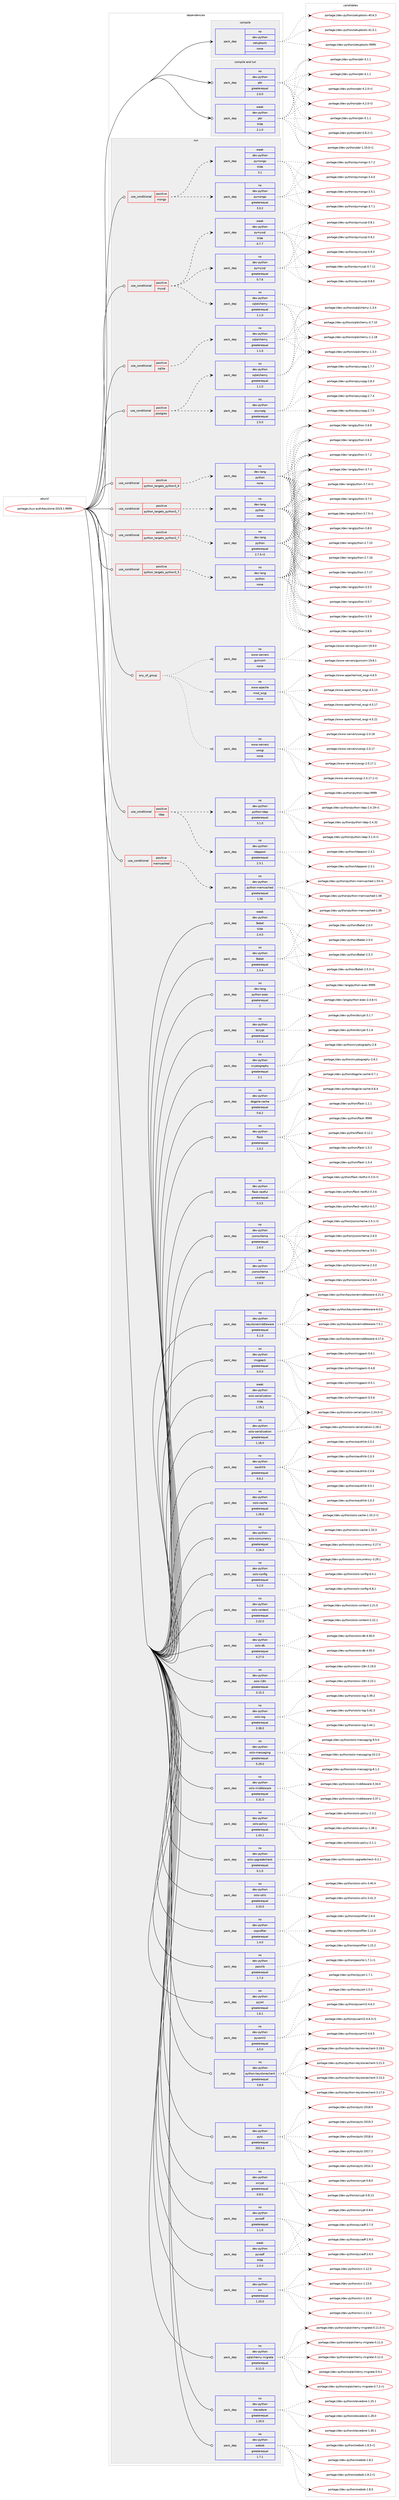 digraph prolog {

# *************
# Graph options
# *************

newrank=true;
concentrate=true;
compound=true;
graph [rankdir=LR,fontname=Helvetica,fontsize=10,ranksep=1.5];#, ranksep=2.5, nodesep=0.2];
edge  [arrowhead=vee];
node  [fontname=Helvetica,fontsize=10];

# **********
# The ebuild
# **********

subgraph cluster_leftcol {
color=gray;
rank=same;
label=<<i>ebuild</i>>;
id [label="portage://sys-auth/keystone-2019.1.9999", color=red, width=4, href="../sys-auth/keystone-2019.1.9999.svg"];
}

# ****************
# The dependencies
# ****************

subgraph cluster_midcol {
color=gray;
label=<<i>dependencies</i>>;
subgraph cluster_compile {
fillcolor="#eeeeee";
style=filled;
label=<<i>compile</i>>;
subgraph pack305600 {
dependency412989 [label=<<TABLE BORDER="0" CELLBORDER="1" CELLSPACING="0" CELLPADDING="4" WIDTH="220"><TR><TD ROWSPAN="6" CELLPADDING="30">pack_dep</TD></TR><TR><TD WIDTH="110">no</TD></TR><TR><TD>dev-python</TD></TR><TR><TD>setuptools</TD></TR><TR><TD>none</TD></TR><TR><TD></TD></TR></TABLE>>, shape=none, color=blue];
}
id:e -> dependency412989:w [weight=20,style="solid",arrowhead="vee"];
}
subgraph cluster_compileandrun {
fillcolor="#eeeeee";
style=filled;
label=<<i>compile and run</i>>;
subgraph pack305601 {
dependency412990 [label=<<TABLE BORDER="0" CELLBORDER="1" CELLSPACING="0" CELLPADDING="4" WIDTH="220"><TR><TD ROWSPAN="6" CELLPADDING="30">pack_dep</TD></TR><TR><TD WIDTH="110">no</TD></TR><TR><TD>dev-python</TD></TR><TR><TD>pbr</TD></TR><TR><TD>greaterequal</TD></TR><TR><TD>2.0.0</TD></TR></TABLE>>, shape=none, color=blue];
}
id:e -> dependency412990:w [weight=20,style="solid",arrowhead="odotvee"];
subgraph pack305602 {
dependency412991 [label=<<TABLE BORDER="0" CELLBORDER="1" CELLSPACING="0" CELLPADDING="4" WIDTH="220"><TR><TD ROWSPAN="6" CELLPADDING="30">pack_dep</TD></TR><TR><TD WIDTH="110">weak</TD></TR><TR><TD>dev-python</TD></TR><TR><TD>pbr</TD></TR><TR><TD>tilde</TD></TR><TR><TD>2.1.0</TD></TR></TABLE>>, shape=none, color=blue];
}
id:e -> dependency412991:w [weight=20,style="solid",arrowhead="odotvee"];
}
subgraph cluster_run {
fillcolor="#eeeeee";
style=filled;
label=<<i>run</i>>;
subgraph any6676 {
dependency412992 [label=<<TABLE BORDER="0" CELLBORDER="1" CELLSPACING="0" CELLPADDING="4"><TR><TD CELLPADDING="10">any_of_group</TD></TR></TABLE>>, shape=none, color=red];subgraph pack305603 {
dependency412993 [label=<<TABLE BORDER="0" CELLBORDER="1" CELLSPACING="0" CELLPADDING="4" WIDTH="220"><TR><TD ROWSPAN="6" CELLPADDING="30">pack_dep</TD></TR><TR><TD WIDTH="110">no</TD></TR><TR><TD>www-servers</TD></TR><TR><TD>uwsgi</TD></TR><TR><TD>none</TD></TR><TR><TD></TD></TR></TABLE>>, shape=none, color=blue];
}
dependency412992:e -> dependency412993:w [weight=20,style="dotted",arrowhead="oinv"];
subgraph pack305604 {
dependency412994 [label=<<TABLE BORDER="0" CELLBORDER="1" CELLSPACING="0" CELLPADDING="4" WIDTH="220"><TR><TD ROWSPAN="6" CELLPADDING="30">pack_dep</TD></TR><TR><TD WIDTH="110">no</TD></TR><TR><TD>www-apache</TD></TR><TR><TD>mod_wsgi</TD></TR><TR><TD>none</TD></TR><TR><TD></TD></TR></TABLE>>, shape=none, color=blue];
}
dependency412992:e -> dependency412994:w [weight=20,style="dotted",arrowhead="oinv"];
subgraph pack305605 {
dependency412995 [label=<<TABLE BORDER="0" CELLBORDER="1" CELLSPACING="0" CELLPADDING="4" WIDTH="220"><TR><TD ROWSPAN="6" CELLPADDING="30">pack_dep</TD></TR><TR><TD WIDTH="110">no</TD></TR><TR><TD>www-servers</TD></TR><TR><TD>gunicorn</TD></TR><TR><TD>none</TD></TR><TR><TD></TD></TR></TABLE>>, shape=none, color=blue];
}
dependency412992:e -> dependency412995:w [weight=20,style="dotted",arrowhead="oinv"];
}
id:e -> dependency412992:w [weight=20,style="solid",arrowhead="odot"];
subgraph cond100495 {
dependency412996 [label=<<TABLE BORDER="0" CELLBORDER="1" CELLSPACING="0" CELLPADDING="4"><TR><TD ROWSPAN="3" CELLPADDING="10">use_conditional</TD></TR><TR><TD>positive</TD></TR><TR><TD>ldap</TD></TR></TABLE>>, shape=none, color=red];
subgraph pack305606 {
dependency412997 [label=<<TABLE BORDER="0" CELLBORDER="1" CELLSPACING="0" CELLPADDING="4" WIDTH="220"><TR><TD ROWSPAN="6" CELLPADDING="30">pack_dep</TD></TR><TR><TD WIDTH="110">no</TD></TR><TR><TD>dev-python</TD></TR><TR><TD>python-ldap</TD></TR><TR><TD>greaterequal</TD></TR><TR><TD>3.1.0</TD></TR></TABLE>>, shape=none, color=blue];
}
dependency412996:e -> dependency412997:w [weight=20,style="dashed",arrowhead="vee"];
subgraph pack305607 {
dependency412998 [label=<<TABLE BORDER="0" CELLBORDER="1" CELLSPACING="0" CELLPADDING="4" WIDTH="220"><TR><TD ROWSPAN="6" CELLPADDING="30">pack_dep</TD></TR><TR><TD WIDTH="110">no</TD></TR><TR><TD>dev-python</TD></TR><TR><TD>ldappool</TD></TR><TR><TD>greaterequal</TD></TR><TR><TD>2.3.1</TD></TR></TABLE>>, shape=none, color=blue];
}
dependency412996:e -> dependency412998:w [weight=20,style="dashed",arrowhead="vee"];
}
id:e -> dependency412996:w [weight=20,style="solid",arrowhead="odot"];
subgraph cond100496 {
dependency412999 [label=<<TABLE BORDER="0" CELLBORDER="1" CELLSPACING="0" CELLPADDING="4"><TR><TD ROWSPAN="3" CELLPADDING="10">use_conditional</TD></TR><TR><TD>positive</TD></TR><TR><TD>memcached</TD></TR></TABLE>>, shape=none, color=red];
subgraph pack305608 {
dependency413000 [label=<<TABLE BORDER="0" CELLBORDER="1" CELLSPACING="0" CELLPADDING="4" WIDTH="220"><TR><TD ROWSPAN="6" CELLPADDING="30">pack_dep</TD></TR><TR><TD WIDTH="110">no</TD></TR><TR><TD>dev-python</TD></TR><TR><TD>python-memcached</TD></TR><TR><TD>greaterequal</TD></TR><TR><TD>1.56</TD></TR></TABLE>>, shape=none, color=blue];
}
dependency412999:e -> dependency413000:w [weight=20,style="dashed",arrowhead="vee"];
}
id:e -> dependency412999:w [weight=20,style="solid",arrowhead="odot"];
subgraph cond100497 {
dependency413001 [label=<<TABLE BORDER="0" CELLBORDER="1" CELLSPACING="0" CELLPADDING="4"><TR><TD ROWSPAN="3" CELLPADDING="10">use_conditional</TD></TR><TR><TD>positive</TD></TR><TR><TD>mongo</TD></TR></TABLE>>, shape=none, color=red];
subgraph pack305609 {
dependency413002 [label=<<TABLE BORDER="0" CELLBORDER="1" CELLSPACING="0" CELLPADDING="4" WIDTH="220"><TR><TD ROWSPAN="6" CELLPADDING="30">pack_dep</TD></TR><TR><TD WIDTH="110">no</TD></TR><TR><TD>dev-python</TD></TR><TR><TD>pymongo</TD></TR><TR><TD>greaterequal</TD></TR><TR><TD>3.0.2</TD></TR></TABLE>>, shape=none, color=blue];
}
dependency413001:e -> dependency413002:w [weight=20,style="dashed",arrowhead="vee"];
subgraph pack305610 {
dependency413003 [label=<<TABLE BORDER="0" CELLBORDER="1" CELLSPACING="0" CELLPADDING="4" WIDTH="220"><TR><TD ROWSPAN="6" CELLPADDING="30">pack_dep</TD></TR><TR><TD WIDTH="110">weak</TD></TR><TR><TD>dev-python</TD></TR><TR><TD>pymongo</TD></TR><TR><TD>tilde</TD></TR><TR><TD>3.1</TD></TR></TABLE>>, shape=none, color=blue];
}
dependency413001:e -> dependency413003:w [weight=20,style="dashed",arrowhead="vee"];
}
id:e -> dependency413001:w [weight=20,style="solid",arrowhead="odot"];
subgraph cond100498 {
dependency413004 [label=<<TABLE BORDER="0" CELLBORDER="1" CELLSPACING="0" CELLPADDING="4"><TR><TD ROWSPAN="3" CELLPADDING="10">use_conditional</TD></TR><TR><TD>positive</TD></TR><TR><TD>mysql</TD></TR></TABLE>>, shape=none, color=red];
subgraph pack305611 {
dependency413005 [label=<<TABLE BORDER="0" CELLBORDER="1" CELLSPACING="0" CELLPADDING="4" WIDTH="220"><TR><TD ROWSPAN="6" CELLPADDING="30">pack_dep</TD></TR><TR><TD WIDTH="110">no</TD></TR><TR><TD>dev-python</TD></TR><TR><TD>pymysql</TD></TR><TR><TD>greaterequal</TD></TR><TR><TD>0.7.6</TD></TR></TABLE>>, shape=none, color=blue];
}
dependency413004:e -> dependency413005:w [weight=20,style="dashed",arrowhead="vee"];
subgraph pack305612 {
dependency413006 [label=<<TABLE BORDER="0" CELLBORDER="1" CELLSPACING="0" CELLPADDING="4" WIDTH="220"><TR><TD ROWSPAN="6" CELLPADDING="30">pack_dep</TD></TR><TR><TD WIDTH="110">weak</TD></TR><TR><TD>dev-python</TD></TR><TR><TD>pymysql</TD></TR><TR><TD>tilde</TD></TR><TR><TD>0.7.7</TD></TR></TABLE>>, shape=none, color=blue];
}
dependency413004:e -> dependency413006:w [weight=20,style="dashed",arrowhead="vee"];
subgraph pack305613 {
dependency413007 [label=<<TABLE BORDER="0" CELLBORDER="1" CELLSPACING="0" CELLPADDING="4" WIDTH="220"><TR><TD ROWSPAN="6" CELLPADDING="30">pack_dep</TD></TR><TR><TD WIDTH="110">no</TD></TR><TR><TD>dev-python</TD></TR><TR><TD>sqlalchemy</TD></TR><TR><TD>greaterequal</TD></TR><TR><TD>1.1.0</TD></TR></TABLE>>, shape=none, color=blue];
}
dependency413004:e -> dependency413007:w [weight=20,style="dashed",arrowhead="vee"];
}
id:e -> dependency413004:w [weight=20,style="solid",arrowhead="odot"];
subgraph cond100499 {
dependency413008 [label=<<TABLE BORDER="0" CELLBORDER="1" CELLSPACING="0" CELLPADDING="4"><TR><TD ROWSPAN="3" CELLPADDING="10">use_conditional</TD></TR><TR><TD>positive</TD></TR><TR><TD>postgres</TD></TR></TABLE>>, shape=none, color=red];
subgraph pack305614 {
dependency413009 [label=<<TABLE BORDER="0" CELLBORDER="1" CELLSPACING="0" CELLPADDING="4" WIDTH="220"><TR><TD ROWSPAN="6" CELLPADDING="30">pack_dep</TD></TR><TR><TD WIDTH="110">no</TD></TR><TR><TD>dev-python</TD></TR><TR><TD>psycopg</TD></TR><TR><TD>greaterequal</TD></TR><TR><TD>2.5.0</TD></TR></TABLE>>, shape=none, color=blue];
}
dependency413008:e -> dependency413009:w [weight=20,style="dashed",arrowhead="vee"];
subgraph pack305615 {
dependency413010 [label=<<TABLE BORDER="0" CELLBORDER="1" CELLSPACING="0" CELLPADDING="4" WIDTH="220"><TR><TD ROWSPAN="6" CELLPADDING="30">pack_dep</TD></TR><TR><TD WIDTH="110">no</TD></TR><TR><TD>dev-python</TD></TR><TR><TD>sqlalchemy</TD></TR><TR><TD>greaterequal</TD></TR><TR><TD>1.1.0</TD></TR></TABLE>>, shape=none, color=blue];
}
dependency413008:e -> dependency413010:w [weight=20,style="dashed",arrowhead="vee"];
}
id:e -> dependency413008:w [weight=20,style="solid",arrowhead="odot"];
subgraph cond100500 {
dependency413011 [label=<<TABLE BORDER="0" CELLBORDER="1" CELLSPACING="0" CELLPADDING="4"><TR><TD ROWSPAN="3" CELLPADDING="10">use_conditional</TD></TR><TR><TD>positive</TD></TR><TR><TD>python_targets_python2_7</TD></TR></TABLE>>, shape=none, color=red];
subgraph pack305616 {
dependency413012 [label=<<TABLE BORDER="0" CELLBORDER="1" CELLSPACING="0" CELLPADDING="4" WIDTH="220"><TR><TD ROWSPAN="6" CELLPADDING="30">pack_dep</TD></TR><TR><TD WIDTH="110">no</TD></TR><TR><TD>dev-lang</TD></TR><TR><TD>python</TD></TR><TR><TD>greaterequal</TD></TR><TR><TD>2.7.5-r2</TD></TR></TABLE>>, shape=none, color=blue];
}
dependency413011:e -> dependency413012:w [weight=20,style="dashed",arrowhead="vee"];
}
id:e -> dependency413011:w [weight=20,style="solid",arrowhead="odot"];
subgraph cond100501 {
dependency413013 [label=<<TABLE BORDER="0" CELLBORDER="1" CELLSPACING="0" CELLPADDING="4"><TR><TD ROWSPAN="3" CELLPADDING="10">use_conditional</TD></TR><TR><TD>positive</TD></TR><TR><TD>python_targets_python3_5</TD></TR></TABLE>>, shape=none, color=red];
subgraph pack305617 {
dependency413014 [label=<<TABLE BORDER="0" CELLBORDER="1" CELLSPACING="0" CELLPADDING="4" WIDTH="220"><TR><TD ROWSPAN="6" CELLPADDING="30">pack_dep</TD></TR><TR><TD WIDTH="110">no</TD></TR><TR><TD>dev-lang</TD></TR><TR><TD>python</TD></TR><TR><TD>none</TD></TR><TR><TD></TD></TR></TABLE>>, shape=none, color=blue];
}
dependency413013:e -> dependency413014:w [weight=20,style="dashed",arrowhead="vee"];
}
id:e -> dependency413013:w [weight=20,style="solid",arrowhead="odot"];
subgraph cond100502 {
dependency413015 [label=<<TABLE BORDER="0" CELLBORDER="1" CELLSPACING="0" CELLPADDING="4"><TR><TD ROWSPAN="3" CELLPADDING="10">use_conditional</TD></TR><TR><TD>positive</TD></TR><TR><TD>python_targets_python3_6</TD></TR></TABLE>>, shape=none, color=red];
subgraph pack305618 {
dependency413016 [label=<<TABLE BORDER="0" CELLBORDER="1" CELLSPACING="0" CELLPADDING="4" WIDTH="220"><TR><TD ROWSPAN="6" CELLPADDING="30">pack_dep</TD></TR><TR><TD WIDTH="110">no</TD></TR><TR><TD>dev-lang</TD></TR><TR><TD>python</TD></TR><TR><TD>none</TD></TR><TR><TD></TD></TR></TABLE>>, shape=none, color=blue];
}
dependency413015:e -> dependency413016:w [weight=20,style="dashed",arrowhead="vee"];
}
id:e -> dependency413015:w [weight=20,style="solid",arrowhead="odot"];
subgraph cond100503 {
dependency413017 [label=<<TABLE BORDER="0" CELLBORDER="1" CELLSPACING="0" CELLPADDING="4"><TR><TD ROWSPAN="3" CELLPADDING="10">use_conditional</TD></TR><TR><TD>positive</TD></TR><TR><TD>python_targets_python3_7</TD></TR></TABLE>>, shape=none, color=red];
subgraph pack305619 {
dependency413018 [label=<<TABLE BORDER="0" CELLBORDER="1" CELLSPACING="0" CELLPADDING="4" WIDTH="220"><TR><TD ROWSPAN="6" CELLPADDING="30">pack_dep</TD></TR><TR><TD WIDTH="110">no</TD></TR><TR><TD>dev-lang</TD></TR><TR><TD>python</TD></TR><TR><TD>none</TD></TR><TR><TD></TD></TR></TABLE>>, shape=none, color=blue];
}
dependency413017:e -> dependency413018:w [weight=20,style="dashed",arrowhead="vee"];
}
id:e -> dependency413017:w [weight=20,style="solid",arrowhead="odot"];
subgraph cond100504 {
dependency413019 [label=<<TABLE BORDER="0" CELLBORDER="1" CELLSPACING="0" CELLPADDING="4"><TR><TD ROWSPAN="3" CELLPADDING="10">use_conditional</TD></TR><TR><TD>positive</TD></TR><TR><TD>sqlite</TD></TR></TABLE>>, shape=none, color=red];
subgraph pack305620 {
dependency413020 [label=<<TABLE BORDER="0" CELLBORDER="1" CELLSPACING="0" CELLPADDING="4" WIDTH="220"><TR><TD ROWSPAN="6" CELLPADDING="30">pack_dep</TD></TR><TR><TD WIDTH="110">no</TD></TR><TR><TD>dev-python</TD></TR><TR><TD>sqlalchemy</TD></TR><TR><TD>greaterequal</TD></TR><TR><TD>1.1.0</TD></TR></TABLE>>, shape=none, color=blue];
}
dependency413019:e -> dependency413020:w [weight=20,style="dashed",arrowhead="vee"];
}
id:e -> dependency413019:w [weight=20,style="solid",arrowhead="odot"];
subgraph pack305621 {
dependency413021 [label=<<TABLE BORDER="0" CELLBORDER="1" CELLSPACING="0" CELLPADDING="4" WIDTH="220"><TR><TD ROWSPAN="6" CELLPADDING="30">pack_dep</TD></TR><TR><TD WIDTH="110">no</TD></TR><TR><TD>dev-lang</TD></TR><TR><TD>python-exec</TD></TR><TR><TD>greaterequal</TD></TR><TR><TD>2</TD></TR></TABLE>>, shape=none, color=blue];
}
id:e -> dependency413021:w [weight=20,style="solid",arrowhead="odot"];
subgraph pack305622 {
dependency413022 [label=<<TABLE BORDER="0" CELLBORDER="1" CELLSPACING="0" CELLPADDING="4" WIDTH="220"><TR><TD ROWSPAN="6" CELLPADDING="30">pack_dep</TD></TR><TR><TD WIDTH="110">no</TD></TR><TR><TD>dev-python</TD></TR><TR><TD>Babel</TD></TR><TR><TD>greaterequal</TD></TR><TR><TD>2.3.4</TD></TR></TABLE>>, shape=none, color=blue];
}
id:e -> dependency413022:w [weight=20,style="solid",arrowhead="odot"];
subgraph pack305623 {
dependency413023 [label=<<TABLE BORDER="0" CELLBORDER="1" CELLSPACING="0" CELLPADDING="4" WIDTH="220"><TR><TD ROWSPAN="6" CELLPADDING="30">pack_dep</TD></TR><TR><TD WIDTH="110">no</TD></TR><TR><TD>dev-python</TD></TR><TR><TD>bcrypt</TD></TR><TR><TD>greaterequal</TD></TR><TR><TD>3.1.3</TD></TR></TABLE>>, shape=none, color=blue];
}
id:e -> dependency413023:w [weight=20,style="solid",arrowhead="odot"];
subgraph pack305624 {
dependency413024 [label=<<TABLE BORDER="0" CELLBORDER="1" CELLSPACING="0" CELLPADDING="4" WIDTH="220"><TR><TD ROWSPAN="6" CELLPADDING="30">pack_dep</TD></TR><TR><TD WIDTH="110">no</TD></TR><TR><TD>dev-python</TD></TR><TR><TD>cryptography</TD></TR><TR><TD>greaterequal</TD></TR><TR><TD>2.1</TD></TR></TABLE>>, shape=none, color=blue];
}
id:e -> dependency413024:w [weight=20,style="solid",arrowhead="odot"];
subgraph pack305625 {
dependency413025 [label=<<TABLE BORDER="0" CELLBORDER="1" CELLSPACING="0" CELLPADDING="4" WIDTH="220"><TR><TD ROWSPAN="6" CELLPADDING="30">pack_dep</TD></TR><TR><TD WIDTH="110">no</TD></TR><TR><TD>dev-python</TD></TR><TR><TD>dogpile-cache</TD></TR><TR><TD>greaterequal</TD></TR><TR><TD>0.6.2</TD></TR></TABLE>>, shape=none, color=blue];
}
id:e -> dependency413025:w [weight=20,style="solid",arrowhead="odot"];
subgraph pack305626 {
dependency413026 [label=<<TABLE BORDER="0" CELLBORDER="1" CELLSPACING="0" CELLPADDING="4" WIDTH="220"><TR><TD ROWSPAN="6" CELLPADDING="30">pack_dep</TD></TR><TR><TD WIDTH="110">no</TD></TR><TR><TD>dev-python</TD></TR><TR><TD>flask</TD></TR><TR><TD>greaterequal</TD></TR><TR><TD>1.0.2</TD></TR></TABLE>>, shape=none, color=blue];
}
id:e -> dependency413026:w [weight=20,style="solid",arrowhead="odot"];
subgraph pack305627 {
dependency413027 [label=<<TABLE BORDER="0" CELLBORDER="1" CELLSPACING="0" CELLPADDING="4" WIDTH="220"><TR><TD ROWSPAN="6" CELLPADDING="30">pack_dep</TD></TR><TR><TD WIDTH="110">no</TD></TR><TR><TD>dev-python</TD></TR><TR><TD>flask-restful</TD></TR><TR><TD>greaterequal</TD></TR><TR><TD>0.3.5</TD></TR></TABLE>>, shape=none, color=blue];
}
id:e -> dependency413027:w [weight=20,style="solid",arrowhead="odot"];
subgraph pack305628 {
dependency413028 [label=<<TABLE BORDER="0" CELLBORDER="1" CELLSPACING="0" CELLPADDING="4" WIDTH="220"><TR><TD ROWSPAN="6" CELLPADDING="30">pack_dep</TD></TR><TR><TD WIDTH="110">no</TD></TR><TR><TD>dev-python</TD></TR><TR><TD>jsonschema</TD></TR><TR><TD>greaterequal</TD></TR><TR><TD>2.6.0</TD></TR></TABLE>>, shape=none, color=blue];
}
id:e -> dependency413028:w [weight=20,style="solid",arrowhead="odot"];
subgraph pack305629 {
dependency413029 [label=<<TABLE BORDER="0" CELLBORDER="1" CELLSPACING="0" CELLPADDING="4" WIDTH="220"><TR><TD ROWSPAN="6" CELLPADDING="30">pack_dep</TD></TR><TR><TD WIDTH="110">no</TD></TR><TR><TD>dev-python</TD></TR><TR><TD>jsonschema</TD></TR><TR><TD>smaller</TD></TR><TR><TD>3.0.0</TD></TR></TABLE>>, shape=none, color=blue];
}
id:e -> dependency413029:w [weight=20,style="solid",arrowhead="odot"];
subgraph pack305630 {
dependency413030 [label=<<TABLE BORDER="0" CELLBORDER="1" CELLSPACING="0" CELLPADDING="4" WIDTH="220"><TR><TD ROWSPAN="6" CELLPADDING="30">pack_dep</TD></TR><TR><TD WIDTH="110">no</TD></TR><TR><TD>dev-python</TD></TR><TR><TD>keystonemiddleware</TD></TR><TR><TD>greaterequal</TD></TR><TR><TD>5.1.0</TD></TR></TABLE>>, shape=none, color=blue];
}
id:e -> dependency413030:w [weight=20,style="solid",arrowhead="odot"];
subgraph pack305631 {
dependency413031 [label=<<TABLE BORDER="0" CELLBORDER="1" CELLSPACING="0" CELLPADDING="4" WIDTH="220"><TR><TD ROWSPAN="6" CELLPADDING="30">pack_dep</TD></TR><TR><TD WIDTH="110">no</TD></TR><TR><TD>dev-python</TD></TR><TR><TD>msgpack</TD></TR><TR><TD>greaterequal</TD></TR><TR><TD>0.5.0</TD></TR></TABLE>>, shape=none, color=blue];
}
id:e -> dependency413031:w [weight=20,style="solid",arrowhead="odot"];
subgraph pack305632 {
dependency413032 [label=<<TABLE BORDER="0" CELLBORDER="1" CELLSPACING="0" CELLPADDING="4" WIDTH="220"><TR><TD ROWSPAN="6" CELLPADDING="30">pack_dep</TD></TR><TR><TD WIDTH="110">no</TD></TR><TR><TD>dev-python</TD></TR><TR><TD>oauthlib</TD></TR><TR><TD>greaterequal</TD></TR><TR><TD>0.6.2</TD></TR></TABLE>>, shape=none, color=blue];
}
id:e -> dependency413032:w [weight=20,style="solid",arrowhead="odot"];
subgraph pack305633 {
dependency413033 [label=<<TABLE BORDER="0" CELLBORDER="1" CELLSPACING="0" CELLPADDING="4" WIDTH="220"><TR><TD ROWSPAN="6" CELLPADDING="30">pack_dep</TD></TR><TR><TD WIDTH="110">no</TD></TR><TR><TD>dev-python</TD></TR><TR><TD>oslo-cache</TD></TR><TR><TD>greaterequal</TD></TR><TR><TD>1.26.0</TD></TR></TABLE>>, shape=none, color=blue];
}
id:e -> dependency413033:w [weight=20,style="solid",arrowhead="odot"];
subgraph pack305634 {
dependency413034 [label=<<TABLE BORDER="0" CELLBORDER="1" CELLSPACING="0" CELLPADDING="4" WIDTH="220"><TR><TD ROWSPAN="6" CELLPADDING="30">pack_dep</TD></TR><TR><TD WIDTH="110">no</TD></TR><TR><TD>dev-python</TD></TR><TR><TD>oslo-concurrency</TD></TR><TR><TD>greaterequal</TD></TR><TR><TD>3.26.0</TD></TR></TABLE>>, shape=none, color=blue];
}
id:e -> dependency413034:w [weight=20,style="solid",arrowhead="odot"];
subgraph pack305635 {
dependency413035 [label=<<TABLE BORDER="0" CELLBORDER="1" CELLSPACING="0" CELLPADDING="4" WIDTH="220"><TR><TD ROWSPAN="6" CELLPADDING="30">pack_dep</TD></TR><TR><TD WIDTH="110">no</TD></TR><TR><TD>dev-python</TD></TR><TR><TD>oslo-config</TD></TR><TR><TD>greaterequal</TD></TR><TR><TD>5.2.0</TD></TR></TABLE>>, shape=none, color=blue];
}
id:e -> dependency413035:w [weight=20,style="solid",arrowhead="odot"];
subgraph pack305636 {
dependency413036 [label=<<TABLE BORDER="0" CELLBORDER="1" CELLSPACING="0" CELLPADDING="4" WIDTH="220"><TR><TD ROWSPAN="6" CELLPADDING="30">pack_dep</TD></TR><TR><TD WIDTH="110">no</TD></TR><TR><TD>dev-python</TD></TR><TR><TD>oslo-context</TD></TR><TR><TD>greaterequal</TD></TR><TR><TD>2.22.0</TD></TR></TABLE>>, shape=none, color=blue];
}
id:e -> dependency413036:w [weight=20,style="solid",arrowhead="odot"];
subgraph pack305637 {
dependency413037 [label=<<TABLE BORDER="0" CELLBORDER="1" CELLSPACING="0" CELLPADDING="4" WIDTH="220"><TR><TD ROWSPAN="6" CELLPADDING="30">pack_dep</TD></TR><TR><TD WIDTH="110">no</TD></TR><TR><TD>dev-python</TD></TR><TR><TD>oslo-db</TD></TR><TR><TD>greaterequal</TD></TR><TR><TD>4.27.0</TD></TR></TABLE>>, shape=none, color=blue];
}
id:e -> dependency413037:w [weight=20,style="solid",arrowhead="odot"];
subgraph pack305638 {
dependency413038 [label=<<TABLE BORDER="0" CELLBORDER="1" CELLSPACING="0" CELLPADDING="4" WIDTH="220"><TR><TD ROWSPAN="6" CELLPADDING="30">pack_dep</TD></TR><TR><TD WIDTH="110">no</TD></TR><TR><TD>dev-python</TD></TR><TR><TD>oslo-i18n</TD></TR><TR><TD>greaterequal</TD></TR><TR><TD>3.15.3</TD></TR></TABLE>>, shape=none, color=blue];
}
id:e -> dependency413038:w [weight=20,style="solid",arrowhead="odot"];
subgraph pack305639 {
dependency413039 [label=<<TABLE BORDER="0" CELLBORDER="1" CELLSPACING="0" CELLPADDING="4" WIDTH="220"><TR><TD ROWSPAN="6" CELLPADDING="30">pack_dep</TD></TR><TR><TD WIDTH="110">no</TD></TR><TR><TD>dev-python</TD></TR><TR><TD>oslo-log</TD></TR><TR><TD>greaterequal</TD></TR><TR><TD>3.38.0</TD></TR></TABLE>>, shape=none, color=blue];
}
id:e -> dependency413039:w [weight=20,style="solid",arrowhead="odot"];
subgraph pack305640 {
dependency413040 [label=<<TABLE BORDER="0" CELLBORDER="1" CELLSPACING="0" CELLPADDING="4" WIDTH="220"><TR><TD ROWSPAN="6" CELLPADDING="30">pack_dep</TD></TR><TR><TD WIDTH="110">no</TD></TR><TR><TD>dev-python</TD></TR><TR><TD>oslo-messaging</TD></TR><TR><TD>greaterequal</TD></TR><TR><TD>5.29.0</TD></TR></TABLE>>, shape=none, color=blue];
}
id:e -> dependency413040:w [weight=20,style="solid",arrowhead="odot"];
subgraph pack305641 {
dependency413041 [label=<<TABLE BORDER="0" CELLBORDER="1" CELLSPACING="0" CELLPADDING="4" WIDTH="220"><TR><TD ROWSPAN="6" CELLPADDING="30">pack_dep</TD></TR><TR><TD WIDTH="110">no</TD></TR><TR><TD>dev-python</TD></TR><TR><TD>oslo-middleware</TD></TR><TR><TD>greaterequal</TD></TR><TR><TD>3.31.0</TD></TR></TABLE>>, shape=none, color=blue];
}
id:e -> dependency413041:w [weight=20,style="solid",arrowhead="odot"];
subgraph pack305642 {
dependency413042 [label=<<TABLE BORDER="0" CELLBORDER="1" CELLSPACING="0" CELLPADDING="4" WIDTH="220"><TR><TD ROWSPAN="6" CELLPADDING="30">pack_dep</TD></TR><TR><TD WIDTH="110">no</TD></TR><TR><TD>dev-python</TD></TR><TR><TD>oslo-policy</TD></TR><TR><TD>greaterequal</TD></TR><TR><TD>1.43.1</TD></TR></TABLE>>, shape=none, color=blue];
}
id:e -> dependency413042:w [weight=20,style="solid",arrowhead="odot"];
subgraph pack305643 {
dependency413043 [label=<<TABLE BORDER="0" CELLBORDER="1" CELLSPACING="0" CELLPADDING="4" WIDTH="220"><TR><TD ROWSPAN="6" CELLPADDING="30">pack_dep</TD></TR><TR><TD WIDTH="110">no</TD></TR><TR><TD>dev-python</TD></TR><TR><TD>oslo-serialization</TD></TR><TR><TD>greaterequal</TD></TR><TR><TD>1.18.0</TD></TR></TABLE>>, shape=none, color=blue];
}
id:e -> dependency413043:w [weight=20,style="solid",arrowhead="odot"];
subgraph pack305644 {
dependency413044 [label=<<TABLE BORDER="0" CELLBORDER="1" CELLSPACING="0" CELLPADDING="4" WIDTH="220"><TR><TD ROWSPAN="6" CELLPADDING="30">pack_dep</TD></TR><TR><TD WIDTH="110">no</TD></TR><TR><TD>dev-python</TD></TR><TR><TD>oslo-upgradecheck</TD></TR><TR><TD>greaterequal</TD></TR><TR><TD>0.1.0</TD></TR></TABLE>>, shape=none, color=blue];
}
id:e -> dependency413044:w [weight=20,style="solid",arrowhead="odot"];
subgraph pack305645 {
dependency413045 [label=<<TABLE BORDER="0" CELLBORDER="1" CELLSPACING="0" CELLPADDING="4" WIDTH="220"><TR><TD ROWSPAN="6" CELLPADDING="30">pack_dep</TD></TR><TR><TD WIDTH="110">no</TD></TR><TR><TD>dev-python</TD></TR><TR><TD>oslo-utils</TD></TR><TR><TD>greaterequal</TD></TR><TR><TD>3.33.0</TD></TR></TABLE>>, shape=none, color=blue];
}
id:e -> dependency413045:w [weight=20,style="solid",arrowhead="odot"];
subgraph pack305646 {
dependency413046 [label=<<TABLE BORDER="0" CELLBORDER="1" CELLSPACING="0" CELLPADDING="4" WIDTH="220"><TR><TD ROWSPAN="6" CELLPADDING="30">pack_dep</TD></TR><TR><TD WIDTH="110">no</TD></TR><TR><TD>dev-python</TD></TR><TR><TD>osprofiler</TD></TR><TR><TD>greaterequal</TD></TR><TR><TD>1.4.0</TD></TR></TABLE>>, shape=none, color=blue];
}
id:e -> dependency413046:w [weight=20,style="solid",arrowhead="odot"];
subgraph pack305647 {
dependency413047 [label=<<TABLE BORDER="0" CELLBORDER="1" CELLSPACING="0" CELLPADDING="4" WIDTH="220"><TR><TD ROWSPAN="6" CELLPADDING="30">pack_dep</TD></TR><TR><TD WIDTH="110">no</TD></TR><TR><TD>dev-python</TD></TR><TR><TD>passlib</TD></TR><TR><TD>greaterequal</TD></TR><TR><TD>1.7.0</TD></TR></TABLE>>, shape=none, color=blue];
}
id:e -> dependency413047:w [weight=20,style="solid",arrowhead="odot"];
subgraph pack305648 {
dependency413048 [label=<<TABLE BORDER="0" CELLBORDER="1" CELLSPACING="0" CELLPADDING="4" WIDTH="220"><TR><TD ROWSPAN="6" CELLPADDING="30">pack_dep</TD></TR><TR><TD WIDTH="110">no</TD></TR><TR><TD>dev-python</TD></TR><TR><TD>pycadf</TD></TR><TR><TD>greaterequal</TD></TR><TR><TD>1.1.0</TD></TR></TABLE>>, shape=none, color=blue];
}
id:e -> dependency413048:w [weight=20,style="solid",arrowhead="odot"];
subgraph pack305649 {
dependency413049 [label=<<TABLE BORDER="0" CELLBORDER="1" CELLSPACING="0" CELLPADDING="4" WIDTH="220"><TR><TD ROWSPAN="6" CELLPADDING="30">pack_dep</TD></TR><TR><TD WIDTH="110">no</TD></TR><TR><TD>dev-python</TD></TR><TR><TD>pyjwt</TD></TR><TR><TD>greaterequal</TD></TR><TR><TD>1.6.1</TD></TR></TABLE>>, shape=none, color=blue];
}
id:e -> dependency413049:w [weight=20,style="solid",arrowhead="odot"];
subgraph pack305650 {
dependency413050 [label=<<TABLE BORDER="0" CELLBORDER="1" CELLSPACING="0" CELLPADDING="4" WIDTH="220"><TR><TD ROWSPAN="6" CELLPADDING="30">pack_dep</TD></TR><TR><TD WIDTH="110">no</TD></TR><TR><TD>dev-python</TD></TR><TR><TD>pysaml2</TD></TR><TR><TD>greaterequal</TD></TR><TR><TD>4.5.0</TD></TR></TABLE>>, shape=none, color=blue];
}
id:e -> dependency413050:w [weight=20,style="solid",arrowhead="odot"];
subgraph pack305651 {
dependency413051 [label=<<TABLE BORDER="0" CELLBORDER="1" CELLSPACING="0" CELLPADDING="4" WIDTH="220"><TR><TD ROWSPAN="6" CELLPADDING="30">pack_dep</TD></TR><TR><TD WIDTH="110">no</TD></TR><TR><TD>dev-python</TD></TR><TR><TD>python-keystoneclient</TD></TR><TR><TD>greaterequal</TD></TR><TR><TD>3.8.0</TD></TR></TABLE>>, shape=none, color=blue];
}
id:e -> dependency413051:w [weight=20,style="solid",arrowhead="odot"];
subgraph pack305652 {
dependency413052 [label=<<TABLE BORDER="0" CELLBORDER="1" CELLSPACING="0" CELLPADDING="4" WIDTH="220"><TR><TD ROWSPAN="6" CELLPADDING="30">pack_dep</TD></TR><TR><TD WIDTH="110">no</TD></TR><TR><TD>dev-python</TD></TR><TR><TD>pytz</TD></TR><TR><TD>greaterequal</TD></TR><TR><TD>2013.6</TD></TR></TABLE>>, shape=none, color=blue];
}
id:e -> dependency413052:w [weight=20,style="solid",arrowhead="odot"];
subgraph pack305653 {
dependency413053 [label=<<TABLE BORDER="0" CELLBORDER="1" CELLSPACING="0" CELLPADDING="4" WIDTH="220"><TR><TD ROWSPAN="6" CELLPADDING="30">pack_dep</TD></TR><TR><TD WIDTH="110">no</TD></TR><TR><TD>dev-python</TD></TR><TR><TD>scrypt</TD></TR><TR><TD>greaterequal</TD></TR><TR><TD>0.8.0</TD></TR></TABLE>>, shape=none, color=blue];
}
id:e -> dependency413053:w [weight=20,style="solid",arrowhead="odot"];
subgraph pack305654 {
dependency413054 [label=<<TABLE BORDER="0" CELLBORDER="1" CELLSPACING="0" CELLPADDING="4" WIDTH="220"><TR><TD ROWSPAN="6" CELLPADDING="30">pack_dep</TD></TR><TR><TD WIDTH="110">no</TD></TR><TR><TD>dev-python</TD></TR><TR><TD>six</TD></TR><TR><TD>greaterequal</TD></TR><TR><TD>1.10.0</TD></TR></TABLE>>, shape=none, color=blue];
}
id:e -> dependency413054:w [weight=20,style="solid",arrowhead="odot"];
subgraph pack305655 {
dependency413055 [label=<<TABLE BORDER="0" CELLBORDER="1" CELLSPACING="0" CELLPADDING="4" WIDTH="220"><TR><TD ROWSPAN="6" CELLPADDING="30">pack_dep</TD></TR><TR><TD WIDTH="110">no</TD></TR><TR><TD>dev-python</TD></TR><TR><TD>sqlalchemy-migrate</TD></TR><TR><TD>greaterequal</TD></TR><TR><TD>0.11.0</TD></TR></TABLE>>, shape=none, color=blue];
}
id:e -> dependency413055:w [weight=20,style="solid",arrowhead="odot"];
subgraph pack305656 {
dependency413056 [label=<<TABLE BORDER="0" CELLBORDER="1" CELLSPACING="0" CELLPADDING="4" WIDTH="220"><TR><TD ROWSPAN="6" CELLPADDING="30">pack_dep</TD></TR><TR><TD WIDTH="110">no</TD></TR><TR><TD>dev-python</TD></TR><TR><TD>stevedore</TD></TR><TR><TD>greaterequal</TD></TR><TR><TD>1.20.0</TD></TR></TABLE>>, shape=none, color=blue];
}
id:e -> dependency413056:w [weight=20,style="solid",arrowhead="odot"];
subgraph pack305657 {
dependency413057 [label=<<TABLE BORDER="0" CELLBORDER="1" CELLSPACING="0" CELLPADDING="4" WIDTH="220"><TR><TD ROWSPAN="6" CELLPADDING="30">pack_dep</TD></TR><TR><TD WIDTH="110">no</TD></TR><TR><TD>dev-python</TD></TR><TR><TD>webob</TD></TR><TR><TD>greaterequal</TD></TR><TR><TD>1.7.1</TD></TR></TABLE>>, shape=none, color=blue];
}
id:e -> dependency413057:w [weight=20,style="solid",arrowhead="odot"];
subgraph pack305658 {
dependency413058 [label=<<TABLE BORDER="0" CELLBORDER="1" CELLSPACING="0" CELLPADDING="4" WIDTH="220"><TR><TD ROWSPAN="6" CELLPADDING="30">pack_dep</TD></TR><TR><TD WIDTH="110">weak</TD></TR><TR><TD>dev-python</TD></TR><TR><TD>Babel</TD></TR><TR><TD>tilde</TD></TR><TR><TD>2.4.0</TD></TR></TABLE>>, shape=none, color=blue];
}
id:e -> dependency413058:w [weight=20,style="solid",arrowhead="odot"];
subgraph pack305659 {
dependency413059 [label=<<TABLE BORDER="0" CELLBORDER="1" CELLSPACING="0" CELLPADDING="4" WIDTH="220"><TR><TD ROWSPAN="6" CELLPADDING="30">pack_dep</TD></TR><TR><TD WIDTH="110">weak</TD></TR><TR><TD>dev-python</TD></TR><TR><TD>oslo-serialization</TD></TR><TR><TD>tilde</TD></TR><TR><TD>1.19.1</TD></TR></TABLE>>, shape=none, color=blue];
}
id:e -> dependency413059:w [weight=20,style="solid",arrowhead="odot"];
subgraph pack305660 {
dependency413060 [label=<<TABLE BORDER="0" CELLBORDER="1" CELLSPACING="0" CELLPADDING="4" WIDTH="220"><TR><TD ROWSPAN="6" CELLPADDING="30">pack_dep</TD></TR><TR><TD WIDTH="110">weak</TD></TR><TR><TD>dev-python</TD></TR><TR><TD>pycadf</TD></TR><TR><TD>tilde</TD></TR><TR><TD>2.0.0</TD></TR></TABLE>>, shape=none, color=blue];
}
id:e -> dependency413060:w [weight=20,style="solid",arrowhead="odot"];
}
}

# **************
# The candidates
# **************

subgraph cluster_choices {
rank=same;
color=gray;
label=<<i>candidates</i>>;

subgraph choice305600 {
color=black;
nodesep=1;
choiceportage100101118451121211161041111104711510111611711211611111110811545524846544651 [label="portage://dev-python/setuptools-40.6.3", color=red, width=4,href="../dev-python/setuptools-40.6.3.svg"];
choiceportage100101118451121211161041111104711510111611711211611111110811545524946534649 [label="portage://dev-python/setuptools-41.5.1", color=red, width=4,href="../dev-python/setuptools-41.5.1.svg"];
choiceportage10010111845112121116104111110471151011161171121161111111081154557575757 [label="portage://dev-python/setuptools-9999", color=red, width=4,href="../dev-python/setuptools-9999.svg"];
dependency412989:e -> choiceportage100101118451121211161041111104711510111611711211611111110811545524846544651:w [style=dotted,weight="100"];
dependency412989:e -> choiceportage100101118451121211161041111104711510111611711211611111110811545524946534649:w [style=dotted,weight="100"];
dependency412989:e -> choiceportage10010111845112121116104111110471151011161171121161111111081154557575757:w [style=dotted,weight="100"];
}
subgraph choice305601 {
color=black;
nodesep=1;
choiceportage1001011184511212111610411111047112981144548465646504511449 [label="portage://dev-python/pbr-0.8.2-r1", color=red, width=4,href="../dev-python/pbr-0.8.2-r1.svg"];
choiceportage100101118451121211161041111104711298114454946494846484511449 [label="portage://dev-python/pbr-1.10.0-r1", color=red, width=4,href="../dev-python/pbr-1.10.0-r1.svg"];
choiceportage100101118451121211161041111104711298114455146494649 [label="portage://dev-python/pbr-3.1.1", color=red, width=4,href="../dev-python/pbr-3.1.1.svg"];
choiceportage100101118451121211161041111104711298114455246494649 [label="portage://dev-python/pbr-4.1.1", color=red, width=4,href="../dev-python/pbr-4.1.1.svg"];
choiceportage1001011184511212111610411111047112981144552465046484511449 [label="portage://dev-python/pbr-4.2.0-r1", color=red, width=4,href="../dev-python/pbr-4.2.0-r1.svg"];
choiceportage1001011184511212111610411111047112981144552465046484511450 [label="portage://dev-python/pbr-4.2.0-r2", color=red, width=4,href="../dev-python/pbr-4.2.0-r2.svg"];
choiceportage100101118451121211161041111104711298114455346494649 [label="portage://dev-python/pbr-5.1.1", color=red, width=4,href="../dev-python/pbr-5.1.1.svg"];
dependency412990:e -> choiceportage1001011184511212111610411111047112981144548465646504511449:w [style=dotted,weight="100"];
dependency412990:e -> choiceportage100101118451121211161041111104711298114454946494846484511449:w [style=dotted,weight="100"];
dependency412990:e -> choiceportage100101118451121211161041111104711298114455146494649:w [style=dotted,weight="100"];
dependency412990:e -> choiceportage100101118451121211161041111104711298114455246494649:w [style=dotted,weight="100"];
dependency412990:e -> choiceportage1001011184511212111610411111047112981144552465046484511449:w [style=dotted,weight="100"];
dependency412990:e -> choiceportage1001011184511212111610411111047112981144552465046484511450:w [style=dotted,weight="100"];
dependency412990:e -> choiceportage100101118451121211161041111104711298114455346494649:w [style=dotted,weight="100"];
}
subgraph choice305602 {
color=black;
nodesep=1;
choiceportage1001011184511212111610411111047112981144548465646504511449 [label="portage://dev-python/pbr-0.8.2-r1", color=red, width=4,href="../dev-python/pbr-0.8.2-r1.svg"];
choiceportage100101118451121211161041111104711298114454946494846484511449 [label="portage://dev-python/pbr-1.10.0-r1", color=red, width=4,href="../dev-python/pbr-1.10.0-r1.svg"];
choiceportage100101118451121211161041111104711298114455146494649 [label="portage://dev-python/pbr-3.1.1", color=red, width=4,href="../dev-python/pbr-3.1.1.svg"];
choiceportage100101118451121211161041111104711298114455246494649 [label="portage://dev-python/pbr-4.1.1", color=red, width=4,href="../dev-python/pbr-4.1.1.svg"];
choiceportage1001011184511212111610411111047112981144552465046484511449 [label="portage://dev-python/pbr-4.2.0-r1", color=red, width=4,href="../dev-python/pbr-4.2.0-r1.svg"];
choiceportage1001011184511212111610411111047112981144552465046484511450 [label="portage://dev-python/pbr-4.2.0-r2", color=red, width=4,href="../dev-python/pbr-4.2.0-r2.svg"];
choiceportage100101118451121211161041111104711298114455346494649 [label="portage://dev-python/pbr-5.1.1", color=red, width=4,href="../dev-python/pbr-5.1.1.svg"];
dependency412991:e -> choiceportage1001011184511212111610411111047112981144548465646504511449:w [style=dotted,weight="100"];
dependency412991:e -> choiceportage100101118451121211161041111104711298114454946494846484511449:w [style=dotted,weight="100"];
dependency412991:e -> choiceportage100101118451121211161041111104711298114455146494649:w [style=dotted,weight="100"];
dependency412991:e -> choiceportage100101118451121211161041111104711298114455246494649:w [style=dotted,weight="100"];
dependency412991:e -> choiceportage1001011184511212111610411111047112981144552465046484511449:w [style=dotted,weight="100"];
dependency412991:e -> choiceportage1001011184511212111610411111047112981144552465046484511450:w [style=dotted,weight="100"];
dependency412991:e -> choiceportage100101118451121211161041111104711298114455346494649:w [style=dotted,weight="100"];
}
subgraph choice305603 {
color=black;
nodesep=1;
choiceportage119119119451151011141181011141154711711911510310545504648464955 [label="portage://www-servers/uwsgi-2.0.17", color=red, width=4,href="../www-servers/uwsgi-2.0.17.svg"];
choiceportage1191191194511510111411810111411547117119115103105455046484649554649 [label="portage://www-servers/uwsgi-2.0.17.1", color=red, width=4,href="../www-servers/uwsgi-2.0.17.1.svg"];
choiceportage11911911945115101114118101114115471171191151031054550464846495546494511449 [label="portage://www-servers/uwsgi-2.0.17.1-r1", color=red, width=4,href="../www-servers/uwsgi-2.0.17.1-r1.svg"];
choiceportage119119119451151011141181011141154711711911510310545504648464956 [label="portage://www-servers/uwsgi-2.0.18", color=red, width=4,href="../www-servers/uwsgi-2.0.18.svg"];
dependency412993:e -> choiceportage119119119451151011141181011141154711711911510310545504648464955:w [style=dotted,weight="100"];
dependency412993:e -> choiceportage1191191194511510111411810111411547117119115103105455046484649554649:w [style=dotted,weight="100"];
dependency412993:e -> choiceportage11911911945115101114118101114115471171191151031054550464846495546494511449:w [style=dotted,weight="100"];
dependency412993:e -> choiceportage119119119451151011141181011141154711711911510310545504648464956:w [style=dotted,weight="100"];
}
subgraph choice305604 {
color=black;
nodesep=1;
choiceportage11911911945971129799104101471091111009511911510310545524653464951 [label="portage://www-apache/mod_wsgi-4.5.13", color=red, width=4,href="../www-apache/mod_wsgi-4.5.13.svg"];
choiceportage11911911945971129799104101471091111009511911510310545524653464955 [label="portage://www-apache/mod_wsgi-4.5.17", color=red, width=4,href="../www-apache/mod_wsgi-4.5.17.svg"];
choiceportage11911911945971129799104101471091111009511911510310545524653465049 [label="portage://www-apache/mod_wsgi-4.5.21", color=red, width=4,href="../www-apache/mod_wsgi-4.5.21.svg"];
choiceportage119119119459711297991041014710911110095119115103105455246544653 [label="portage://www-apache/mod_wsgi-4.6.5", color=red, width=4,href="../www-apache/mod_wsgi-4.6.5.svg"];
dependency412994:e -> choiceportage11911911945971129799104101471091111009511911510310545524653464951:w [style=dotted,weight="100"];
dependency412994:e -> choiceportage11911911945971129799104101471091111009511911510310545524653464955:w [style=dotted,weight="100"];
dependency412994:e -> choiceportage11911911945971129799104101471091111009511911510310545524653465049:w [style=dotted,weight="100"];
dependency412994:e -> choiceportage119119119459711297991041014710911110095119115103105455246544653:w [style=dotted,weight="100"];
}
subgraph choice305605 {
color=black;
nodesep=1;
choiceportage11911911945115101114118101114115471031171101059911111411045495746564649 [label="portage://www-servers/gunicorn-19.8.1", color=red, width=4,href="../www-servers/gunicorn-19.8.1.svg"];
choiceportage11911911945115101114118101114115471031171101059911111411045495746574648 [label="portage://www-servers/gunicorn-19.9.0", color=red, width=4,href="../www-servers/gunicorn-19.9.0.svg"];
dependency412995:e -> choiceportage11911911945115101114118101114115471031171101059911111411045495746564649:w [style=dotted,weight="100"];
dependency412995:e -> choiceportage11911911945115101114118101114115471031171101059911111411045495746574648:w [style=dotted,weight="100"];
}
subgraph choice305606 {
color=black;
nodesep=1;
choiceportage10010111845112121116104111110471121211161041111104510810097112455046524649574511449 [label="portage://dev-python/python-ldap-2.4.19-r1", color=red, width=4,href="../dev-python/python-ldap-2.4.19-r1.svg"];
choiceportage1001011184511212111610411111047112121116104111110451081009711245504652465150 [label="portage://dev-python/python-ldap-2.4.32", color=red, width=4,href="../dev-python/python-ldap-2.4.32.svg"];
choiceportage100101118451121211161041111104711212111610411111045108100971124551464946484511449 [label="portage://dev-python/python-ldap-3.1.0-r1", color=red, width=4,href="../dev-python/python-ldap-3.1.0-r1.svg"];
choiceportage100101118451121211161041111104711212111610411111045108100971124557575757 [label="portage://dev-python/python-ldap-9999", color=red, width=4,href="../dev-python/python-ldap-9999.svg"];
dependency412997:e -> choiceportage10010111845112121116104111110471121211161041111104510810097112455046524649574511449:w [style=dotted,weight="100"];
dependency412997:e -> choiceportage1001011184511212111610411111047112121116104111110451081009711245504652465150:w [style=dotted,weight="100"];
dependency412997:e -> choiceportage100101118451121211161041111104711212111610411111045108100971124551464946484511449:w [style=dotted,weight="100"];
dependency412997:e -> choiceportage100101118451121211161041111104711212111610411111045108100971124557575757:w [style=dotted,weight="100"];
}
subgraph choice305607 {
color=black;
nodesep=1;
choiceportage100101118451121211161041111104710810097112112111111108455046514649 [label="portage://dev-python/ldappool-2.3.1", color=red, width=4,href="../dev-python/ldappool-2.3.1.svg"];
choiceportage100101118451121211161041111104710810097112112111111108455046524649 [label="portage://dev-python/ldappool-2.4.1", color=red, width=4,href="../dev-python/ldappool-2.4.1.svg"];
dependency412998:e -> choiceportage100101118451121211161041111104710810097112112111111108455046514649:w [style=dotted,weight="100"];
dependency412998:e -> choiceportage100101118451121211161041111104710810097112112111111108455046524649:w [style=dotted,weight="100"];
}
subgraph choice305608 {
color=black;
nodesep=1;
choiceportage10010111845112121116104111110471121211161041111104510910110999979910410110045494653514511449 [label="portage://dev-python/python-memcached-1.53-r1", color=red, width=4,href="../dev-python/python-memcached-1.53-r1.svg"];
choiceportage1001011184511212111610411111047112121116104111110451091011099997991041011004549465356 [label="portage://dev-python/python-memcached-1.58", color=red, width=4,href="../dev-python/python-memcached-1.58.svg"];
choiceportage1001011184511212111610411111047112121116104111110451091011099997991041011004549465357 [label="portage://dev-python/python-memcached-1.59", color=red, width=4,href="../dev-python/python-memcached-1.59.svg"];
dependency413000:e -> choiceportage10010111845112121116104111110471121211161041111104510910110999979910410110045494653514511449:w [style=dotted,weight="100"];
dependency413000:e -> choiceportage1001011184511212111610411111047112121116104111110451091011099997991041011004549465356:w [style=dotted,weight="100"];
dependency413000:e -> choiceportage1001011184511212111610411111047112121116104111110451091011099997991041011004549465357:w [style=dotted,weight="100"];
}
subgraph choice305609 {
color=black;
nodesep=1;
choiceportage1001011184511212111610411111047112121109111110103111455146524648 [label="portage://dev-python/pymongo-3.4.0", color=red, width=4,href="../dev-python/pymongo-3.4.0.svg"];
choiceportage1001011184511212111610411111047112121109111110103111455146534649 [label="portage://dev-python/pymongo-3.5.1", color=red, width=4,href="../dev-python/pymongo-3.5.1.svg"];
choiceportage1001011184511212111610411111047112121109111110103111455146554649 [label="portage://dev-python/pymongo-3.7.1", color=red, width=4,href="../dev-python/pymongo-3.7.1.svg"];
choiceportage1001011184511212111610411111047112121109111110103111455146554650 [label="portage://dev-python/pymongo-3.7.2", color=red, width=4,href="../dev-python/pymongo-3.7.2.svg"];
dependency413002:e -> choiceportage1001011184511212111610411111047112121109111110103111455146524648:w [style=dotted,weight="100"];
dependency413002:e -> choiceportage1001011184511212111610411111047112121109111110103111455146534649:w [style=dotted,weight="100"];
dependency413002:e -> choiceportage1001011184511212111610411111047112121109111110103111455146554649:w [style=dotted,weight="100"];
dependency413002:e -> choiceportage1001011184511212111610411111047112121109111110103111455146554650:w [style=dotted,weight="100"];
}
subgraph choice305610 {
color=black;
nodesep=1;
choiceportage1001011184511212111610411111047112121109111110103111455146524648 [label="portage://dev-python/pymongo-3.4.0", color=red, width=4,href="../dev-python/pymongo-3.4.0.svg"];
choiceportage1001011184511212111610411111047112121109111110103111455146534649 [label="portage://dev-python/pymongo-3.5.1", color=red, width=4,href="../dev-python/pymongo-3.5.1.svg"];
choiceportage1001011184511212111610411111047112121109111110103111455146554649 [label="portage://dev-python/pymongo-3.7.1", color=red, width=4,href="../dev-python/pymongo-3.7.1.svg"];
choiceportage1001011184511212111610411111047112121109111110103111455146554650 [label="portage://dev-python/pymongo-3.7.2", color=red, width=4,href="../dev-python/pymongo-3.7.2.svg"];
dependency413003:e -> choiceportage1001011184511212111610411111047112121109111110103111455146524648:w [style=dotted,weight="100"];
dependency413003:e -> choiceportage1001011184511212111610411111047112121109111110103111455146534649:w [style=dotted,weight="100"];
dependency413003:e -> choiceportage1001011184511212111610411111047112121109111110103111455146554649:w [style=dotted,weight="100"];
dependency413003:e -> choiceportage1001011184511212111610411111047112121109111110103111455146554650:w [style=dotted,weight="100"];
}
subgraph choice305611 {
color=black;
nodesep=1;
choiceportage100101118451121211161041111104711212110912111511310845484655464949 [label="portage://dev-python/pymysql-0.7.11", color=red, width=4,href="../dev-python/pymysql-0.7.11.svg"];
choiceportage1001011184511212111610411111047112121109121115113108454846564648 [label="portage://dev-python/pymysql-0.8.0", color=red, width=4,href="../dev-python/pymysql-0.8.0.svg"];
choiceportage1001011184511212111610411111047112121109121115113108454846564649 [label="portage://dev-python/pymysql-0.8.1", color=red, width=4,href="../dev-python/pymysql-0.8.1.svg"];
choiceportage1001011184511212111610411111047112121109121115113108454846574650 [label="portage://dev-python/pymysql-0.9.2", color=red, width=4,href="../dev-python/pymysql-0.9.2.svg"];
choiceportage1001011184511212111610411111047112121109121115113108454846574651 [label="portage://dev-python/pymysql-0.9.3", color=red, width=4,href="../dev-python/pymysql-0.9.3.svg"];
dependency413005:e -> choiceportage100101118451121211161041111104711212110912111511310845484655464949:w [style=dotted,weight="100"];
dependency413005:e -> choiceportage1001011184511212111610411111047112121109121115113108454846564648:w [style=dotted,weight="100"];
dependency413005:e -> choiceportage1001011184511212111610411111047112121109121115113108454846564649:w [style=dotted,weight="100"];
dependency413005:e -> choiceportage1001011184511212111610411111047112121109121115113108454846574650:w [style=dotted,weight="100"];
dependency413005:e -> choiceportage1001011184511212111610411111047112121109121115113108454846574651:w [style=dotted,weight="100"];
}
subgraph choice305612 {
color=black;
nodesep=1;
choiceportage100101118451121211161041111104711212110912111511310845484655464949 [label="portage://dev-python/pymysql-0.7.11", color=red, width=4,href="../dev-python/pymysql-0.7.11.svg"];
choiceportage1001011184511212111610411111047112121109121115113108454846564648 [label="portage://dev-python/pymysql-0.8.0", color=red, width=4,href="../dev-python/pymysql-0.8.0.svg"];
choiceportage1001011184511212111610411111047112121109121115113108454846564649 [label="portage://dev-python/pymysql-0.8.1", color=red, width=4,href="../dev-python/pymysql-0.8.1.svg"];
choiceportage1001011184511212111610411111047112121109121115113108454846574650 [label="portage://dev-python/pymysql-0.9.2", color=red, width=4,href="../dev-python/pymysql-0.9.2.svg"];
choiceportage1001011184511212111610411111047112121109121115113108454846574651 [label="portage://dev-python/pymysql-0.9.3", color=red, width=4,href="../dev-python/pymysql-0.9.3.svg"];
dependency413006:e -> choiceportage100101118451121211161041111104711212110912111511310845484655464949:w [style=dotted,weight="100"];
dependency413006:e -> choiceportage1001011184511212111610411111047112121109121115113108454846564648:w [style=dotted,weight="100"];
dependency413006:e -> choiceportage1001011184511212111610411111047112121109121115113108454846564649:w [style=dotted,weight="100"];
dependency413006:e -> choiceportage1001011184511212111610411111047112121109121115113108454846574650:w [style=dotted,weight="100"];
dependency413006:e -> choiceportage1001011184511212111610411111047112121109121115113108454846574651:w [style=dotted,weight="100"];
}
subgraph choice305613 {
color=black;
nodesep=1;
choiceportage1001011184511212111610411111047115113108971089910410110912145484655464948 [label="portage://dev-python/sqlalchemy-0.7.10", color=red, width=4,href="../dev-python/sqlalchemy-0.7.10.svg"];
choiceportage1001011184511212111610411111047115113108971089910410110912145494650464956 [label="portage://dev-python/sqlalchemy-1.2.18", color=red, width=4,href="../dev-python/sqlalchemy-1.2.18.svg"];
choiceportage10010111845112121116104111110471151131089710899104101109121454946514651 [label="portage://dev-python/sqlalchemy-1.3.3", color=red, width=4,href="../dev-python/sqlalchemy-1.3.3.svg"];
choiceportage10010111845112121116104111110471151131089710899104101109121454946514652 [label="portage://dev-python/sqlalchemy-1.3.4", color=red, width=4,href="../dev-python/sqlalchemy-1.3.4.svg"];
dependency413007:e -> choiceportage1001011184511212111610411111047115113108971089910410110912145484655464948:w [style=dotted,weight="100"];
dependency413007:e -> choiceportage1001011184511212111610411111047115113108971089910410110912145494650464956:w [style=dotted,weight="100"];
dependency413007:e -> choiceportage10010111845112121116104111110471151131089710899104101109121454946514651:w [style=dotted,weight="100"];
dependency413007:e -> choiceportage10010111845112121116104111110471151131089710899104101109121454946514652:w [style=dotted,weight="100"];
}
subgraph choice305614 {
color=black;
nodesep=1;
choiceportage100101118451121211161041111104711211512199111112103455046554652 [label="portage://dev-python/psycopg-2.7.4", color=red, width=4,href="../dev-python/psycopg-2.7.4.svg"];
choiceportage100101118451121211161041111104711211512199111112103455046554653 [label="portage://dev-python/psycopg-2.7.5", color=red, width=4,href="../dev-python/psycopg-2.7.5.svg"];
choiceportage100101118451121211161041111104711211512199111112103455046554655 [label="portage://dev-python/psycopg-2.7.7", color=red, width=4,href="../dev-python/psycopg-2.7.7.svg"];
choiceportage100101118451121211161041111104711211512199111112103455046564651 [label="portage://dev-python/psycopg-2.8.3", color=red, width=4,href="../dev-python/psycopg-2.8.3.svg"];
dependency413009:e -> choiceportage100101118451121211161041111104711211512199111112103455046554652:w [style=dotted,weight="100"];
dependency413009:e -> choiceportage100101118451121211161041111104711211512199111112103455046554653:w [style=dotted,weight="100"];
dependency413009:e -> choiceportage100101118451121211161041111104711211512199111112103455046554655:w [style=dotted,weight="100"];
dependency413009:e -> choiceportage100101118451121211161041111104711211512199111112103455046564651:w [style=dotted,weight="100"];
}
subgraph choice305615 {
color=black;
nodesep=1;
choiceportage1001011184511212111610411111047115113108971089910410110912145484655464948 [label="portage://dev-python/sqlalchemy-0.7.10", color=red, width=4,href="../dev-python/sqlalchemy-0.7.10.svg"];
choiceportage1001011184511212111610411111047115113108971089910410110912145494650464956 [label="portage://dev-python/sqlalchemy-1.2.18", color=red, width=4,href="../dev-python/sqlalchemy-1.2.18.svg"];
choiceportage10010111845112121116104111110471151131089710899104101109121454946514651 [label="portage://dev-python/sqlalchemy-1.3.3", color=red, width=4,href="../dev-python/sqlalchemy-1.3.3.svg"];
choiceportage10010111845112121116104111110471151131089710899104101109121454946514652 [label="portage://dev-python/sqlalchemy-1.3.4", color=red, width=4,href="../dev-python/sqlalchemy-1.3.4.svg"];
dependency413010:e -> choiceportage1001011184511212111610411111047115113108971089910410110912145484655464948:w [style=dotted,weight="100"];
dependency413010:e -> choiceportage1001011184511212111610411111047115113108971089910410110912145494650464956:w [style=dotted,weight="100"];
dependency413010:e -> choiceportage10010111845112121116104111110471151131089710899104101109121454946514651:w [style=dotted,weight="100"];
dependency413010:e -> choiceportage10010111845112121116104111110471151131089710899104101109121454946514652:w [style=dotted,weight="100"];
}
subgraph choice305616 {
color=black;
nodesep=1;
choiceportage10010111845108971101034711212111610411111045504655464953 [label="portage://dev-lang/python-2.7.15", color=red, width=4,href="../dev-lang/python-2.7.15.svg"];
choiceportage10010111845108971101034711212111610411111045504655464954 [label="portage://dev-lang/python-2.7.16", color=red, width=4,href="../dev-lang/python-2.7.16.svg"];
choiceportage10010111845108971101034711212111610411111045504655464955 [label="portage://dev-lang/python-2.7.17", color=red, width=4,href="../dev-lang/python-2.7.17.svg"];
choiceportage100101118451089711010347112121116104111110455146534653 [label="portage://dev-lang/python-3.5.5", color=red, width=4,href="../dev-lang/python-3.5.5.svg"];
choiceportage100101118451089711010347112121116104111110455146534655 [label="portage://dev-lang/python-3.5.7", color=red, width=4,href="../dev-lang/python-3.5.7.svg"];
choiceportage100101118451089711010347112121116104111110455146534657 [label="portage://dev-lang/python-3.5.9", color=red, width=4,href="../dev-lang/python-3.5.9.svg"];
choiceportage100101118451089711010347112121116104111110455146544653 [label="portage://dev-lang/python-3.6.5", color=red, width=4,href="../dev-lang/python-3.6.5.svg"];
choiceportage100101118451089711010347112121116104111110455146544656 [label="portage://dev-lang/python-3.6.8", color=red, width=4,href="../dev-lang/python-3.6.8.svg"];
choiceportage100101118451089711010347112121116104111110455146544657 [label="portage://dev-lang/python-3.6.9", color=red, width=4,href="../dev-lang/python-3.6.9.svg"];
choiceportage100101118451089711010347112121116104111110455146554650 [label="portage://dev-lang/python-3.7.2", color=red, width=4,href="../dev-lang/python-3.7.2.svg"];
choiceportage100101118451089711010347112121116104111110455146554651 [label="portage://dev-lang/python-3.7.3", color=red, width=4,href="../dev-lang/python-3.7.3.svg"];
choiceportage1001011184510897110103471121211161041111104551465546524511449 [label="portage://dev-lang/python-3.7.4-r1", color=red, width=4,href="../dev-lang/python-3.7.4-r1.svg"];
choiceportage100101118451089711010347112121116104111110455146554653 [label="portage://dev-lang/python-3.7.5", color=red, width=4,href="../dev-lang/python-3.7.5.svg"];
choiceportage1001011184510897110103471121211161041111104551465546534511449 [label="portage://dev-lang/python-3.7.5-r1", color=red, width=4,href="../dev-lang/python-3.7.5-r1.svg"];
choiceportage100101118451089711010347112121116104111110455146564648 [label="portage://dev-lang/python-3.8.0", color=red, width=4,href="../dev-lang/python-3.8.0.svg"];
dependency413012:e -> choiceportage10010111845108971101034711212111610411111045504655464953:w [style=dotted,weight="100"];
dependency413012:e -> choiceportage10010111845108971101034711212111610411111045504655464954:w [style=dotted,weight="100"];
dependency413012:e -> choiceportage10010111845108971101034711212111610411111045504655464955:w [style=dotted,weight="100"];
dependency413012:e -> choiceportage100101118451089711010347112121116104111110455146534653:w [style=dotted,weight="100"];
dependency413012:e -> choiceportage100101118451089711010347112121116104111110455146534655:w [style=dotted,weight="100"];
dependency413012:e -> choiceportage100101118451089711010347112121116104111110455146534657:w [style=dotted,weight="100"];
dependency413012:e -> choiceportage100101118451089711010347112121116104111110455146544653:w [style=dotted,weight="100"];
dependency413012:e -> choiceportage100101118451089711010347112121116104111110455146544656:w [style=dotted,weight="100"];
dependency413012:e -> choiceportage100101118451089711010347112121116104111110455146544657:w [style=dotted,weight="100"];
dependency413012:e -> choiceportage100101118451089711010347112121116104111110455146554650:w [style=dotted,weight="100"];
dependency413012:e -> choiceportage100101118451089711010347112121116104111110455146554651:w [style=dotted,weight="100"];
dependency413012:e -> choiceportage1001011184510897110103471121211161041111104551465546524511449:w [style=dotted,weight="100"];
dependency413012:e -> choiceportage100101118451089711010347112121116104111110455146554653:w [style=dotted,weight="100"];
dependency413012:e -> choiceportage1001011184510897110103471121211161041111104551465546534511449:w [style=dotted,weight="100"];
dependency413012:e -> choiceportage100101118451089711010347112121116104111110455146564648:w [style=dotted,weight="100"];
}
subgraph choice305617 {
color=black;
nodesep=1;
choiceportage10010111845108971101034711212111610411111045504655464953 [label="portage://dev-lang/python-2.7.15", color=red, width=4,href="../dev-lang/python-2.7.15.svg"];
choiceportage10010111845108971101034711212111610411111045504655464954 [label="portage://dev-lang/python-2.7.16", color=red, width=4,href="../dev-lang/python-2.7.16.svg"];
choiceportage10010111845108971101034711212111610411111045504655464955 [label="portage://dev-lang/python-2.7.17", color=red, width=4,href="../dev-lang/python-2.7.17.svg"];
choiceportage100101118451089711010347112121116104111110455146534653 [label="portage://dev-lang/python-3.5.5", color=red, width=4,href="../dev-lang/python-3.5.5.svg"];
choiceportage100101118451089711010347112121116104111110455146534655 [label="portage://dev-lang/python-3.5.7", color=red, width=4,href="../dev-lang/python-3.5.7.svg"];
choiceportage100101118451089711010347112121116104111110455146534657 [label="portage://dev-lang/python-3.5.9", color=red, width=4,href="../dev-lang/python-3.5.9.svg"];
choiceportage100101118451089711010347112121116104111110455146544653 [label="portage://dev-lang/python-3.6.5", color=red, width=4,href="../dev-lang/python-3.6.5.svg"];
choiceportage100101118451089711010347112121116104111110455146544656 [label="portage://dev-lang/python-3.6.8", color=red, width=4,href="../dev-lang/python-3.6.8.svg"];
choiceportage100101118451089711010347112121116104111110455146544657 [label="portage://dev-lang/python-3.6.9", color=red, width=4,href="../dev-lang/python-3.6.9.svg"];
choiceportage100101118451089711010347112121116104111110455146554650 [label="portage://dev-lang/python-3.7.2", color=red, width=4,href="../dev-lang/python-3.7.2.svg"];
choiceportage100101118451089711010347112121116104111110455146554651 [label="portage://dev-lang/python-3.7.3", color=red, width=4,href="../dev-lang/python-3.7.3.svg"];
choiceportage1001011184510897110103471121211161041111104551465546524511449 [label="portage://dev-lang/python-3.7.4-r1", color=red, width=4,href="../dev-lang/python-3.7.4-r1.svg"];
choiceportage100101118451089711010347112121116104111110455146554653 [label="portage://dev-lang/python-3.7.5", color=red, width=4,href="../dev-lang/python-3.7.5.svg"];
choiceportage1001011184510897110103471121211161041111104551465546534511449 [label="portage://dev-lang/python-3.7.5-r1", color=red, width=4,href="../dev-lang/python-3.7.5-r1.svg"];
choiceportage100101118451089711010347112121116104111110455146564648 [label="portage://dev-lang/python-3.8.0", color=red, width=4,href="../dev-lang/python-3.8.0.svg"];
dependency413014:e -> choiceportage10010111845108971101034711212111610411111045504655464953:w [style=dotted,weight="100"];
dependency413014:e -> choiceportage10010111845108971101034711212111610411111045504655464954:w [style=dotted,weight="100"];
dependency413014:e -> choiceportage10010111845108971101034711212111610411111045504655464955:w [style=dotted,weight="100"];
dependency413014:e -> choiceportage100101118451089711010347112121116104111110455146534653:w [style=dotted,weight="100"];
dependency413014:e -> choiceportage100101118451089711010347112121116104111110455146534655:w [style=dotted,weight="100"];
dependency413014:e -> choiceportage100101118451089711010347112121116104111110455146534657:w [style=dotted,weight="100"];
dependency413014:e -> choiceportage100101118451089711010347112121116104111110455146544653:w [style=dotted,weight="100"];
dependency413014:e -> choiceportage100101118451089711010347112121116104111110455146544656:w [style=dotted,weight="100"];
dependency413014:e -> choiceportage100101118451089711010347112121116104111110455146544657:w [style=dotted,weight="100"];
dependency413014:e -> choiceportage100101118451089711010347112121116104111110455146554650:w [style=dotted,weight="100"];
dependency413014:e -> choiceportage100101118451089711010347112121116104111110455146554651:w [style=dotted,weight="100"];
dependency413014:e -> choiceportage1001011184510897110103471121211161041111104551465546524511449:w [style=dotted,weight="100"];
dependency413014:e -> choiceportage100101118451089711010347112121116104111110455146554653:w [style=dotted,weight="100"];
dependency413014:e -> choiceportage1001011184510897110103471121211161041111104551465546534511449:w [style=dotted,weight="100"];
dependency413014:e -> choiceportage100101118451089711010347112121116104111110455146564648:w [style=dotted,weight="100"];
}
subgraph choice305618 {
color=black;
nodesep=1;
choiceportage10010111845108971101034711212111610411111045504655464953 [label="portage://dev-lang/python-2.7.15", color=red, width=4,href="../dev-lang/python-2.7.15.svg"];
choiceportage10010111845108971101034711212111610411111045504655464954 [label="portage://dev-lang/python-2.7.16", color=red, width=4,href="../dev-lang/python-2.7.16.svg"];
choiceportage10010111845108971101034711212111610411111045504655464955 [label="portage://dev-lang/python-2.7.17", color=red, width=4,href="../dev-lang/python-2.7.17.svg"];
choiceportage100101118451089711010347112121116104111110455146534653 [label="portage://dev-lang/python-3.5.5", color=red, width=4,href="../dev-lang/python-3.5.5.svg"];
choiceportage100101118451089711010347112121116104111110455146534655 [label="portage://dev-lang/python-3.5.7", color=red, width=4,href="../dev-lang/python-3.5.7.svg"];
choiceportage100101118451089711010347112121116104111110455146534657 [label="portage://dev-lang/python-3.5.9", color=red, width=4,href="../dev-lang/python-3.5.9.svg"];
choiceportage100101118451089711010347112121116104111110455146544653 [label="portage://dev-lang/python-3.6.5", color=red, width=4,href="../dev-lang/python-3.6.5.svg"];
choiceportage100101118451089711010347112121116104111110455146544656 [label="portage://dev-lang/python-3.6.8", color=red, width=4,href="../dev-lang/python-3.6.8.svg"];
choiceportage100101118451089711010347112121116104111110455146544657 [label="portage://dev-lang/python-3.6.9", color=red, width=4,href="../dev-lang/python-3.6.9.svg"];
choiceportage100101118451089711010347112121116104111110455146554650 [label="portage://dev-lang/python-3.7.2", color=red, width=4,href="../dev-lang/python-3.7.2.svg"];
choiceportage100101118451089711010347112121116104111110455146554651 [label="portage://dev-lang/python-3.7.3", color=red, width=4,href="../dev-lang/python-3.7.3.svg"];
choiceportage1001011184510897110103471121211161041111104551465546524511449 [label="portage://dev-lang/python-3.7.4-r1", color=red, width=4,href="../dev-lang/python-3.7.4-r1.svg"];
choiceportage100101118451089711010347112121116104111110455146554653 [label="portage://dev-lang/python-3.7.5", color=red, width=4,href="../dev-lang/python-3.7.5.svg"];
choiceportage1001011184510897110103471121211161041111104551465546534511449 [label="portage://dev-lang/python-3.7.5-r1", color=red, width=4,href="../dev-lang/python-3.7.5-r1.svg"];
choiceportage100101118451089711010347112121116104111110455146564648 [label="portage://dev-lang/python-3.8.0", color=red, width=4,href="../dev-lang/python-3.8.0.svg"];
dependency413016:e -> choiceportage10010111845108971101034711212111610411111045504655464953:w [style=dotted,weight="100"];
dependency413016:e -> choiceportage10010111845108971101034711212111610411111045504655464954:w [style=dotted,weight="100"];
dependency413016:e -> choiceportage10010111845108971101034711212111610411111045504655464955:w [style=dotted,weight="100"];
dependency413016:e -> choiceportage100101118451089711010347112121116104111110455146534653:w [style=dotted,weight="100"];
dependency413016:e -> choiceportage100101118451089711010347112121116104111110455146534655:w [style=dotted,weight="100"];
dependency413016:e -> choiceportage100101118451089711010347112121116104111110455146534657:w [style=dotted,weight="100"];
dependency413016:e -> choiceportage100101118451089711010347112121116104111110455146544653:w [style=dotted,weight="100"];
dependency413016:e -> choiceportage100101118451089711010347112121116104111110455146544656:w [style=dotted,weight="100"];
dependency413016:e -> choiceportage100101118451089711010347112121116104111110455146544657:w [style=dotted,weight="100"];
dependency413016:e -> choiceportage100101118451089711010347112121116104111110455146554650:w [style=dotted,weight="100"];
dependency413016:e -> choiceportage100101118451089711010347112121116104111110455146554651:w [style=dotted,weight="100"];
dependency413016:e -> choiceportage1001011184510897110103471121211161041111104551465546524511449:w [style=dotted,weight="100"];
dependency413016:e -> choiceportage100101118451089711010347112121116104111110455146554653:w [style=dotted,weight="100"];
dependency413016:e -> choiceportage1001011184510897110103471121211161041111104551465546534511449:w [style=dotted,weight="100"];
dependency413016:e -> choiceportage100101118451089711010347112121116104111110455146564648:w [style=dotted,weight="100"];
}
subgraph choice305619 {
color=black;
nodesep=1;
choiceportage10010111845108971101034711212111610411111045504655464953 [label="portage://dev-lang/python-2.7.15", color=red, width=4,href="../dev-lang/python-2.7.15.svg"];
choiceportage10010111845108971101034711212111610411111045504655464954 [label="portage://dev-lang/python-2.7.16", color=red, width=4,href="../dev-lang/python-2.7.16.svg"];
choiceportage10010111845108971101034711212111610411111045504655464955 [label="portage://dev-lang/python-2.7.17", color=red, width=4,href="../dev-lang/python-2.7.17.svg"];
choiceportage100101118451089711010347112121116104111110455146534653 [label="portage://dev-lang/python-3.5.5", color=red, width=4,href="../dev-lang/python-3.5.5.svg"];
choiceportage100101118451089711010347112121116104111110455146534655 [label="portage://dev-lang/python-3.5.7", color=red, width=4,href="../dev-lang/python-3.5.7.svg"];
choiceportage100101118451089711010347112121116104111110455146534657 [label="portage://dev-lang/python-3.5.9", color=red, width=4,href="../dev-lang/python-3.5.9.svg"];
choiceportage100101118451089711010347112121116104111110455146544653 [label="portage://dev-lang/python-3.6.5", color=red, width=4,href="../dev-lang/python-3.6.5.svg"];
choiceportage100101118451089711010347112121116104111110455146544656 [label="portage://dev-lang/python-3.6.8", color=red, width=4,href="../dev-lang/python-3.6.8.svg"];
choiceportage100101118451089711010347112121116104111110455146544657 [label="portage://dev-lang/python-3.6.9", color=red, width=4,href="../dev-lang/python-3.6.9.svg"];
choiceportage100101118451089711010347112121116104111110455146554650 [label="portage://dev-lang/python-3.7.2", color=red, width=4,href="../dev-lang/python-3.7.2.svg"];
choiceportage100101118451089711010347112121116104111110455146554651 [label="portage://dev-lang/python-3.7.3", color=red, width=4,href="../dev-lang/python-3.7.3.svg"];
choiceportage1001011184510897110103471121211161041111104551465546524511449 [label="portage://dev-lang/python-3.7.4-r1", color=red, width=4,href="../dev-lang/python-3.7.4-r1.svg"];
choiceportage100101118451089711010347112121116104111110455146554653 [label="portage://dev-lang/python-3.7.5", color=red, width=4,href="../dev-lang/python-3.7.5.svg"];
choiceportage1001011184510897110103471121211161041111104551465546534511449 [label="portage://dev-lang/python-3.7.5-r1", color=red, width=4,href="../dev-lang/python-3.7.5-r1.svg"];
choiceportage100101118451089711010347112121116104111110455146564648 [label="portage://dev-lang/python-3.8.0", color=red, width=4,href="../dev-lang/python-3.8.0.svg"];
dependency413018:e -> choiceportage10010111845108971101034711212111610411111045504655464953:w [style=dotted,weight="100"];
dependency413018:e -> choiceportage10010111845108971101034711212111610411111045504655464954:w [style=dotted,weight="100"];
dependency413018:e -> choiceportage10010111845108971101034711212111610411111045504655464955:w [style=dotted,weight="100"];
dependency413018:e -> choiceportage100101118451089711010347112121116104111110455146534653:w [style=dotted,weight="100"];
dependency413018:e -> choiceportage100101118451089711010347112121116104111110455146534655:w [style=dotted,weight="100"];
dependency413018:e -> choiceportage100101118451089711010347112121116104111110455146534657:w [style=dotted,weight="100"];
dependency413018:e -> choiceportage100101118451089711010347112121116104111110455146544653:w [style=dotted,weight="100"];
dependency413018:e -> choiceportage100101118451089711010347112121116104111110455146544656:w [style=dotted,weight="100"];
dependency413018:e -> choiceportage100101118451089711010347112121116104111110455146544657:w [style=dotted,weight="100"];
dependency413018:e -> choiceportage100101118451089711010347112121116104111110455146554650:w [style=dotted,weight="100"];
dependency413018:e -> choiceportage100101118451089711010347112121116104111110455146554651:w [style=dotted,weight="100"];
dependency413018:e -> choiceportage1001011184510897110103471121211161041111104551465546524511449:w [style=dotted,weight="100"];
dependency413018:e -> choiceportage100101118451089711010347112121116104111110455146554653:w [style=dotted,weight="100"];
dependency413018:e -> choiceportage1001011184510897110103471121211161041111104551465546534511449:w [style=dotted,weight="100"];
dependency413018:e -> choiceportage100101118451089711010347112121116104111110455146564648:w [style=dotted,weight="100"];
}
subgraph choice305620 {
color=black;
nodesep=1;
choiceportage1001011184511212111610411111047115113108971089910410110912145484655464948 [label="portage://dev-python/sqlalchemy-0.7.10", color=red, width=4,href="../dev-python/sqlalchemy-0.7.10.svg"];
choiceportage1001011184511212111610411111047115113108971089910410110912145494650464956 [label="portage://dev-python/sqlalchemy-1.2.18", color=red, width=4,href="../dev-python/sqlalchemy-1.2.18.svg"];
choiceportage10010111845112121116104111110471151131089710899104101109121454946514651 [label="portage://dev-python/sqlalchemy-1.3.3", color=red, width=4,href="../dev-python/sqlalchemy-1.3.3.svg"];
choiceportage10010111845112121116104111110471151131089710899104101109121454946514652 [label="portage://dev-python/sqlalchemy-1.3.4", color=red, width=4,href="../dev-python/sqlalchemy-1.3.4.svg"];
dependency413020:e -> choiceportage1001011184511212111610411111047115113108971089910410110912145484655464948:w [style=dotted,weight="100"];
dependency413020:e -> choiceportage1001011184511212111610411111047115113108971089910410110912145494650464956:w [style=dotted,weight="100"];
dependency413020:e -> choiceportage10010111845112121116104111110471151131089710899104101109121454946514651:w [style=dotted,weight="100"];
dependency413020:e -> choiceportage10010111845112121116104111110471151131089710899104101109121454946514652:w [style=dotted,weight="100"];
}
subgraph choice305621 {
color=black;
nodesep=1;
choiceportage10010111845108971101034711212111610411111045101120101994550465246544511449 [label="portage://dev-lang/python-exec-2.4.6-r1", color=red, width=4,href="../dev-lang/python-exec-2.4.6-r1.svg"];
choiceportage10010111845108971101034711212111610411111045101120101994557575757 [label="portage://dev-lang/python-exec-9999", color=red, width=4,href="../dev-lang/python-exec-9999.svg"];
dependency413021:e -> choiceportage10010111845108971101034711212111610411111045101120101994550465246544511449:w [style=dotted,weight="100"];
dependency413021:e -> choiceportage10010111845108971101034711212111610411111045101120101994557575757:w [style=dotted,weight="100"];
}
subgraph choice305622 {
color=black;
nodesep=1;
choiceportage1001011184511212111610411111047669798101108455046534648 [label="portage://dev-python/Babel-2.5.0", color=red, width=4,href="../dev-python/Babel-2.5.0.svg"];
choiceportage1001011184511212111610411111047669798101108455046534651 [label="portage://dev-python/Babel-2.5.3", color=red, width=4,href="../dev-python/Babel-2.5.3.svg"];
choiceportage10010111845112121116104111110476697981011084550465346514511449 [label="portage://dev-python/Babel-2.5.3-r1", color=red, width=4,href="../dev-python/Babel-2.5.3-r1.svg"];
choiceportage1001011184511212111610411111047669798101108455046544648 [label="portage://dev-python/Babel-2.6.0", color=red, width=4,href="../dev-python/Babel-2.6.0.svg"];
dependency413022:e -> choiceportage1001011184511212111610411111047669798101108455046534648:w [style=dotted,weight="100"];
dependency413022:e -> choiceportage1001011184511212111610411111047669798101108455046534651:w [style=dotted,weight="100"];
dependency413022:e -> choiceportage10010111845112121116104111110476697981011084550465346514511449:w [style=dotted,weight="100"];
dependency413022:e -> choiceportage1001011184511212111610411111047669798101108455046544648:w [style=dotted,weight="100"];
}
subgraph choice305623 {
color=black;
nodesep=1;
choiceportage10010111845112121116104111110479899114121112116455146494654 [label="portage://dev-python/bcrypt-3.1.6", color=red, width=4,href="../dev-python/bcrypt-3.1.6.svg"];
choiceportage10010111845112121116104111110479899114121112116455146494655 [label="portage://dev-python/bcrypt-3.1.7", color=red, width=4,href="../dev-python/bcrypt-3.1.7.svg"];
dependency413023:e -> choiceportage10010111845112121116104111110479899114121112116455146494654:w [style=dotted,weight="100"];
dependency413023:e -> choiceportage10010111845112121116104111110479899114121112116455146494655:w [style=dotted,weight="100"];
}
subgraph choice305624 {
color=black;
nodesep=1;
choiceportage10010111845112121116104111110479911412111211611110311497112104121455046544649 [label="portage://dev-python/cryptography-2.6.1", color=red, width=4,href="../dev-python/cryptography-2.6.1.svg"];
choiceportage1001011184511212111610411111047991141211121161111031149711210412145504656 [label="portage://dev-python/cryptography-2.8", color=red, width=4,href="../dev-python/cryptography-2.8.svg"];
dependency413024:e -> choiceportage10010111845112121116104111110479911412111211611110311497112104121455046544649:w [style=dotted,weight="100"];
dependency413024:e -> choiceportage1001011184511212111610411111047991141211121161111031149711210412145504656:w [style=dotted,weight="100"];
}
subgraph choice305625 {
color=black;
nodesep=1;
choiceportage100101118451121211161041111104710011110311210510810145999799104101454846544652 [label="portage://dev-python/dogpile-cache-0.6.4", color=red, width=4,href="../dev-python/dogpile-cache-0.6.4.svg"];
choiceportage100101118451121211161041111104710011110311210510810145999799104101454846554649 [label="portage://dev-python/dogpile-cache-0.7.1", color=red, width=4,href="../dev-python/dogpile-cache-0.7.1.svg"];
dependency413025:e -> choiceportage100101118451121211161041111104710011110311210510810145999799104101454846544652:w [style=dotted,weight="100"];
dependency413025:e -> choiceportage100101118451121211161041111104710011110311210510810145999799104101454846554649:w [style=dotted,weight="100"];
}
subgraph choice305626 {
color=black;
nodesep=1;
choiceportage10010111845112121116104111110471021089711510745484649504650 [label="portage://dev-python/flask-0.12.2", color=red, width=4,href="../dev-python/flask-0.12.2.svg"];
choiceportage100101118451121211161041111104710210897115107454946484650 [label="portage://dev-python/flask-1.0.2", color=red, width=4,href="../dev-python/flask-1.0.2.svg"];
choiceportage100101118451121211161041111104710210897115107454946484652 [label="portage://dev-python/flask-1.0.4", color=red, width=4,href="../dev-python/flask-1.0.4.svg"];
choiceportage100101118451121211161041111104710210897115107454946494649 [label="portage://dev-python/flask-1.1.1", color=red, width=4,href="../dev-python/flask-1.1.1.svg"];
choiceportage1001011184511212111610411111047102108971151074557575757 [label="portage://dev-python/flask-9999", color=red, width=4,href="../dev-python/flask-9999.svg"];
dependency413026:e -> choiceportage10010111845112121116104111110471021089711510745484649504650:w [style=dotted,weight="100"];
dependency413026:e -> choiceportage100101118451121211161041111104710210897115107454946484650:w [style=dotted,weight="100"];
dependency413026:e -> choiceportage100101118451121211161041111104710210897115107454946484652:w [style=dotted,weight="100"];
dependency413026:e -> choiceportage100101118451121211161041111104710210897115107454946494649:w [style=dotted,weight="100"];
dependency413026:e -> choiceportage1001011184511212111610411111047102108971151074557575757:w [style=dotted,weight="100"];
}
subgraph choice305627 {
color=black;
nodesep=1;
choiceportage100101118451121211161041111104710210897115107451141011151161021171084548465146534511449 [label="portage://dev-python/flask-restful-0.3.5-r1", color=red, width=4,href="../dev-python/flask-restful-0.3.5-r1.svg"];
choiceportage10010111845112121116104111110471021089711510745114101115116102117108454846514654 [label="portage://dev-python/flask-restful-0.3.6", color=red, width=4,href="../dev-python/flask-restful-0.3.6.svg"];
choiceportage10010111845112121116104111110471021089711510745114101115116102117108454846514655 [label="portage://dev-python/flask-restful-0.3.7", color=red, width=4,href="../dev-python/flask-restful-0.3.7.svg"];
dependency413027:e -> choiceportage100101118451121211161041111104710210897115107451141011151161021171084548465146534511449:w [style=dotted,weight="100"];
dependency413027:e -> choiceportage10010111845112121116104111110471021089711510745114101115116102117108454846514654:w [style=dotted,weight="100"];
dependency413027:e -> choiceportage10010111845112121116104111110471021089711510745114101115116102117108454846514655:w [style=dotted,weight="100"];
}
subgraph choice305628 {
color=black;
nodesep=1;
choiceportage10010111845112121116104111110471061151111101159910410110997455046514648 [label="portage://dev-python/jsonschema-2.3.0", color=red, width=4,href="../dev-python/jsonschema-2.3.0.svg"];
choiceportage10010111845112121116104111110471061151111101159910410110997455046524648 [label="portage://dev-python/jsonschema-2.4.0", color=red, width=4,href="../dev-python/jsonschema-2.4.0.svg"];
choiceportage100101118451121211161041111104710611511111011599104101109974550465346494511450 [label="portage://dev-python/jsonschema-2.5.1-r2", color=red, width=4,href="../dev-python/jsonschema-2.5.1-r2.svg"];
choiceportage10010111845112121116104111110471061151111101159910410110997455046544648 [label="portage://dev-python/jsonschema-2.6.0", color=red, width=4,href="../dev-python/jsonschema-2.6.0.svg"];
choiceportage10010111845112121116104111110471061151111101159910410110997455146484649 [label="portage://dev-python/jsonschema-3.0.1", color=red, width=4,href="../dev-python/jsonschema-3.0.1.svg"];
dependency413028:e -> choiceportage10010111845112121116104111110471061151111101159910410110997455046514648:w [style=dotted,weight="100"];
dependency413028:e -> choiceportage10010111845112121116104111110471061151111101159910410110997455046524648:w [style=dotted,weight="100"];
dependency413028:e -> choiceportage100101118451121211161041111104710611511111011599104101109974550465346494511450:w [style=dotted,weight="100"];
dependency413028:e -> choiceportage10010111845112121116104111110471061151111101159910410110997455046544648:w [style=dotted,weight="100"];
dependency413028:e -> choiceportage10010111845112121116104111110471061151111101159910410110997455146484649:w [style=dotted,weight="100"];
}
subgraph choice305629 {
color=black;
nodesep=1;
choiceportage10010111845112121116104111110471061151111101159910410110997455046514648 [label="portage://dev-python/jsonschema-2.3.0", color=red, width=4,href="../dev-python/jsonschema-2.3.0.svg"];
choiceportage10010111845112121116104111110471061151111101159910410110997455046524648 [label="portage://dev-python/jsonschema-2.4.0", color=red, width=4,href="../dev-python/jsonschema-2.4.0.svg"];
choiceportage100101118451121211161041111104710611511111011599104101109974550465346494511450 [label="portage://dev-python/jsonschema-2.5.1-r2", color=red, width=4,href="../dev-python/jsonschema-2.5.1-r2.svg"];
choiceportage10010111845112121116104111110471061151111101159910410110997455046544648 [label="portage://dev-python/jsonschema-2.6.0", color=red, width=4,href="../dev-python/jsonschema-2.6.0.svg"];
choiceportage10010111845112121116104111110471061151111101159910410110997455146484649 [label="portage://dev-python/jsonschema-3.0.1", color=red, width=4,href="../dev-python/jsonschema-3.0.1.svg"];
dependency413029:e -> choiceportage10010111845112121116104111110471061151111101159910410110997455046514648:w [style=dotted,weight="100"];
dependency413029:e -> choiceportage10010111845112121116104111110471061151111101159910410110997455046524648:w [style=dotted,weight="100"];
dependency413029:e -> choiceportage100101118451121211161041111104710611511111011599104101109974550465346494511450:w [style=dotted,weight="100"];
dependency413029:e -> choiceportage10010111845112121116104111110471061151111101159910410110997455046544648:w [style=dotted,weight="100"];
dependency413029:e -> choiceportage10010111845112121116104111110471061151111101159910410110997455146484649:w [style=dotted,weight="100"];
}
subgraph choice305630 {
color=black;
nodesep=1;
choiceportage10010111845112121116104111110471071011211151161111101011091051001001081011199711410145524649554648 [label="portage://dev-python/keystonemiddleware-4.17.0", color=red, width=4,href="../dev-python/keystonemiddleware-4.17.0.svg"];
choiceportage10010111845112121116104111110471071011211151161111101011091051001001081011199711410145524650494648 [label="portage://dev-python/keystonemiddleware-4.21.0", color=red, width=4,href="../dev-python/keystonemiddleware-4.21.0.svg"];
choiceportage100101118451121211161041111104710710112111511611111010110910510010010810111997114101455446484648 [label="portage://dev-python/keystonemiddleware-6.0.0", color=red, width=4,href="../dev-python/keystonemiddleware-6.0.0.svg"];
choiceportage100101118451121211161041111104710710112111511611111010110910510010010810111997114101455546484649 [label="portage://dev-python/keystonemiddleware-7.0.1", color=red, width=4,href="../dev-python/keystonemiddleware-7.0.1.svg"];
dependency413030:e -> choiceportage10010111845112121116104111110471071011211151161111101011091051001001081011199711410145524649554648:w [style=dotted,weight="100"];
dependency413030:e -> choiceportage10010111845112121116104111110471071011211151161111101011091051001001081011199711410145524650494648:w [style=dotted,weight="100"];
dependency413030:e -> choiceportage100101118451121211161041111104710710112111511611111010110910510010010810111997114101455446484648:w [style=dotted,weight="100"];
dependency413030:e -> choiceportage100101118451121211161041111104710710112111511611111010110910510010010810111997114101455546484649:w [style=dotted,weight="100"];
}
subgraph choice305631 {
color=black;
nodesep=1;
choiceportage10010111845112121116104111110471091151031129799107454846524656 [label="portage://dev-python/msgpack-0.4.8", color=red, width=4,href="../dev-python/msgpack-0.4.8.svg"];
choiceportage10010111845112121116104111110471091151031129799107454846534649 [label="portage://dev-python/msgpack-0.5.1", color=red, width=4,href="../dev-python/msgpack-0.5.1.svg"];
choiceportage10010111845112121116104111110471091151031129799107454846534654 [label="portage://dev-python/msgpack-0.5.6", color=red, width=4,href="../dev-python/msgpack-0.5.6.svg"];
choiceportage10010111845112121116104111110471091151031129799107454846544649 [label="portage://dev-python/msgpack-0.6.1", color=red, width=4,href="../dev-python/msgpack-0.6.1.svg"];
dependency413031:e -> choiceportage10010111845112121116104111110471091151031129799107454846524656:w [style=dotted,weight="100"];
dependency413031:e -> choiceportage10010111845112121116104111110471091151031129799107454846534649:w [style=dotted,weight="100"];
dependency413031:e -> choiceportage10010111845112121116104111110471091151031129799107454846534654:w [style=dotted,weight="100"];
dependency413031:e -> choiceportage10010111845112121116104111110471091151031129799107454846544649:w [style=dotted,weight="100"];
}
subgraph choice305632 {
color=black;
nodesep=1;
choiceportage10010111845112121116104111110471119711711610410810598454946484651 [label="portage://dev-python/oauthlib-1.0.3", color=red, width=4,href="../dev-python/oauthlib-1.0.3.svg"];
choiceportage10010111845112121116104111110471119711711610410810598455046484650 [label="portage://dev-python/oauthlib-2.0.2", color=red, width=4,href="../dev-python/oauthlib-2.0.2.svg"];
choiceportage10010111845112121116104111110471119711711610410810598455046484651 [label="portage://dev-python/oauthlib-2.0.3", color=red, width=4,href="../dev-python/oauthlib-2.0.3.svg"];
choiceportage10010111845112121116104111110471119711711610410810598455046484654 [label="portage://dev-python/oauthlib-2.0.6", color=red, width=4,href="../dev-python/oauthlib-2.0.6.svg"];
choiceportage10010111845112121116104111110471119711711610410810598455146484649 [label="portage://dev-python/oauthlib-3.0.1", color=red, width=4,href="../dev-python/oauthlib-3.0.1.svg"];
dependency413032:e -> choiceportage10010111845112121116104111110471119711711610410810598454946484651:w [style=dotted,weight="100"];
dependency413032:e -> choiceportage10010111845112121116104111110471119711711610410810598455046484650:w [style=dotted,weight="100"];
dependency413032:e -> choiceportage10010111845112121116104111110471119711711610410810598455046484651:w [style=dotted,weight="100"];
dependency413032:e -> choiceportage10010111845112121116104111110471119711711610410810598455046484654:w [style=dotted,weight="100"];
dependency413032:e -> choiceportage10010111845112121116104111110471119711711610410810598455146484649:w [style=dotted,weight="100"];
}
subgraph choice305633 {
color=black;
nodesep=1;
choiceportage100101118451121211161041111104711111510811145999799104101454946515146504511449 [label="portage://dev-python/oslo-cache-1.33.2-r1", color=red, width=4,href="../dev-python/oslo-cache-1.33.2-r1.svg"];
choiceportage10010111845112121116104111110471111151081114599979910410145494651514651 [label="portage://dev-python/oslo-cache-1.33.3", color=red, width=4,href="../dev-python/oslo-cache-1.33.3.svg"];
dependency413033:e -> choiceportage100101118451121211161041111104711111510811145999799104101454946515146504511449:w [style=dotted,weight="100"];
dependency413033:e -> choiceportage10010111845112121116104111110471111151081114599979910410145494651514651:w [style=dotted,weight="100"];
}
subgraph choice305634 {
color=black;
nodesep=1;
choiceportage10010111845112121116104111110471111151081114599111110991171141141011109912145514650554648 [label="portage://dev-python/oslo-concurrency-3.27.0", color=red, width=4,href="../dev-python/oslo-concurrency-3.27.0.svg"];
choiceportage10010111845112121116104111110471111151081114599111110991171141141011109912145514650574649 [label="portage://dev-python/oslo-concurrency-3.29.1", color=red, width=4,href="../dev-python/oslo-concurrency-3.29.1.svg"];
dependency413034:e -> choiceportage10010111845112121116104111110471111151081114599111110991171141141011109912145514650554648:w [style=dotted,weight="100"];
dependency413034:e -> choiceportage10010111845112121116104111110471111151081114599111110991171141141011109912145514650574649:w [style=dotted,weight="100"];
}
subgraph choice305635 {
color=black;
nodesep=1;
choiceportage10010111845112121116104111110471111151081114599111110102105103455446524649 [label="portage://dev-python/oslo-config-6.4.1", color=red, width=4,href="../dev-python/oslo-config-6.4.1.svg"];
choiceportage10010111845112121116104111110471111151081114599111110102105103455446564649 [label="portage://dev-python/oslo-config-6.8.1", color=red, width=4,href="../dev-python/oslo-config-6.8.1.svg"];
dependency413035:e -> choiceportage10010111845112121116104111110471111151081114599111110102105103455446524649:w [style=dotted,weight="100"];
dependency413035:e -> choiceportage10010111845112121116104111110471111151081114599111110102105103455446564649:w [style=dotted,weight="100"];
}
subgraph choice305636 {
color=black;
nodesep=1;
choiceportage1001011184511212111610411111047111115108111459911111011610112011645504650494648 [label="portage://dev-python/oslo-context-2.21.0", color=red, width=4,href="../dev-python/oslo-context-2.21.0.svg"];
choiceportage1001011184511212111610411111047111115108111459911111011610112011645504650504649 [label="portage://dev-python/oslo-context-2.22.1", color=red, width=4,href="../dev-python/oslo-context-2.22.1.svg"];
dependency413036:e -> choiceportage1001011184511212111610411111047111115108111459911111011610112011645504650494648:w [style=dotted,weight="100"];
dependency413036:e -> choiceportage1001011184511212111610411111047111115108111459911111011610112011645504650504649:w [style=dotted,weight="100"];
}
subgraph choice305637 {
color=black;
nodesep=1;
choiceportage1001011184511212111610411111047111115108111451009845524652484648 [label="portage://dev-python/oslo-db-4.40.0", color=red, width=4,href="../dev-python/oslo-db-4.40.0.svg"];
choiceportage1001011184511212111610411111047111115108111451009845524652534648 [label="portage://dev-python/oslo-db-4.45.0", color=red, width=4,href="../dev-python/oslo-db-4.45.0.svg"];
dependency413037:e -> choiceportage1001011184511212111610411111047111115108111451009845524652484648:w [style=dotted,weight="100"];
dependency413037:e -> choiceportage1001011184511212111610411111047111115108111451009845524652534648:w [style=dotted,weight="100"];
}
subgraph choice305638 {
color=black;
nodesep=1;
choiceportage100101118451121211161041111104711111510811145105495611045514649574648 [label="portage://dev-python/oslo-i18n-3.19.0", color=red, width=4,href="../dev-python/oslo-i18n-3.19.0.svg"];
choiceportage100101118451121211161041111104711111510811145105495611045514650514649 [label="portage://dev-python/oslo-i18n-3.23.1", color=red, width=4,href="../dev-python/oslo-i18n-3.23.1.svg"];
dependency413038:e -> choiceportage100101118451121211161041111104711111510811145105495611045514649574648:w [style=dotted,weight="100"];
dependency413038:e -> choiceportage100101118451121211161041111104711111510811145105495611045514650514649:w [style=dotted,weight="100"];
}
subgraph choice305639 {
color=black;
nodesep=1;
choiceportage10010111845112121116104111110471111151081114510811110345514651574650 [label="portage://dev-python/oslo-log-3.39.2", color=red, width=4,href="../dev-python/oslo-log-3.39.2.svg"];
choiceportage10010111845112121116104111110471111151081114510811110345514652504651 [label="portage://dev-python/oslo-log-3.42.3", color=red, width=4,href="../dev-python/oslo-log-3.42.3.svg"];
choiceportage10010111845112121116104111110471111151081114510811110345514652524649 [label="portage://dev-python/oslo-log-3.44.1", color=red, width=4,href="../dev-python/oslo-log-3.44.1.svg"];
dependency413039:e -> choiceportage10010111845112121116104111110471111151081114510811110345514651574650:w [style=dotted,weight="100"];
dependency413039:e -> choiceportage10010111845112121116104111110471111151081114510811110345514652504651:w [style=dotted,weight="100"];
dependency413039:e -> choiceportage10010111845112121116104111110471111151081114510811110345514652524649:w [style=dotted,weight="100"];
}
subgraph choice305640 {
color=black;
nodesep=1;
choiceportage1001011184511212111610411111047111115108111451091011151159710310511010345494846504648 [label="portage://dev-python/oslo-messaging-10.2.0", color=red, width=4,href="../dev-python/oslo-messaging-10.2.0.svg"];
choiceportage10010111845112121116104111110471111151081114510910111511597103105110103455646494650 [label="portage://dev-python/oslo-messaging-8.1.2", color=red, width=4,href="../dev-python/oslo-messaging-8.1.2.svg"];
choiceportage10010111845112121116104111110471111151081114510910111511597103105110103455746534648 [label="portage://dev-python/oslo-messaging-9.5.0", color=red, width=4,href="../dev-python/oslo-messaging-9.5.0.svg"];
dependency413040:e -> choiceportage1001011184511212111610411111047111115108111451091011151159710310511010345494846504648:w [style=dotted,weight="100"];
dependency413040:e -> choiceportage10010111845112121116104111110471111151081114510910111511597103105110103455646494650:w [style=dotted,weight="100"];
dependency413040:e -> choiceportage10010111845112121116104111110471111151081114510910111511597103105110103455746534648:w [style=dotted,weight="100"];
}
subgraph choice305641 {
color=black;
nodesep=1;
choiceportage1001011184511212111610411111047111115108111451091051001001081011199711410145514651524648 [label="portage://dev-python/oslo-middleware-3.34.0", color=red, width=4,href="../dev-python/oslo-middleware-3.34.0.svg"];
choiceportage1001011184511212111610411111047111115108111451091051001001081011199711410145514651554649 [label="portage://dev-python/oslo-middleware-3.37.1", color=red, width=4,href="../dev-python/oslo-middleware-3.37.1.svg"];
dependency413041:e -> choiceportage1001011184511212111610411111047111115108111451091051001001081011199711410145514651524648:w [style=dotted,weight="100"];
dependency413041:e -> choiceportage1001011184511212111610411111047111115108111451091051001001081011199711410145514651554649:w [style=dotted,weight="100"];
}
subgraph choice305642 {
color=black;
nodesep=1;
choiceportage1001011184511212111610411111047111115108111451121111081059912145494651564649 [label="portage://dev-python/oslo-policy-1.38.1", color=red, width=4,href="../dev-python/oslo-policy-1.38.1.svg"];
choiceportage10010111845112121116104111110471111151081114511211110810599121455046494649 [label="portage://dev-python/oslo-policy-2.1.1", color=red, width=4,href="../dev-python/oslo-policy-2.1.1.svg"];
choiceportage10010111845112121116104111110471111151081114511211110810599121455046514650 [label="portage://dev-python/oslo-policy-2.3.2", color=red, width=4,href="../dev-python/oslo-policy-2.3.2.svg"];
dependency413042:e -> choiceportage1001011184511212111610411111047111115108111451121111081059912145494651564649:w [style=dotted,weight="100"];
dependency413042:e -> choiceportage10010111845112121116104111110471111151081114511211110810599121455046494649:w [style=dotted,weight="100"];
dependency413042:e -> choiceportage10010111845112121116104111110471111151081114511211110810599121455046514650:w [style=dotted,weight="100"];
}
subgraph choice305643 {
color=black;
nodesep=1;
choiceportage1001011184511212111610411111047111115108111451151011141059710810512297116105111110455046505246484511449 [label="portage://dev-python/oslo-serialization-2.24.0-r1", color=red, width=4,href="../dev-python/oslo-serialization-2.24.0-r1.svg"];
choiceportage100101118451121211161041111104711111510811145115101114105971081051229711610511111045504650564650 [label="portage://dev-python/oslo-serialization-2.28.2", color=red, width=4,href="../dev-python/oslo-serialization-2.28.2.svg"];
dependency413043:e -> choiceportage1001011184511212111610411111047111115108111451151011141059710810512297116105111110455046505246484511449:w [style=dotted,weight="100"];
dependency413043:e -> choiceportage100101118451121211161041111104711111510811145115101114105971081051229711610511111045504650564650:w [style=dotted,weight="100"];
}
subgraph choice305644 {
color=black;
nodesep=1;
choiceportage100101118451121211161041111104711111510811145117112103114971001019910410199107454846504649 [label="portage://dev-python/oslo-upgradecheck-0.2.1", color=red, width=4,href="../dev-python/oslo-upgradecheck-0.2.1.svg"];
dependency413044:e -> choiceportage100101118451121211161041111104711111510811145117112103114971001019910410199107454846504649:w [style=dotted,weight="100"];
}
subgraph choice305645 {
color=black;
nodesep=1;
choiceportage10010111845112121116104111110471111151081114511711610510811545514652484652 [label="portage://dev-python/oslo-utils-3.40.4", color=red, width=4,href="../dev-python/oslo-utils-3.40.4.svg"];
choiceportage10010111845112121116104111110471111151081114511711610510811545514652494651 [label="portage://dev-python/oslo-utils-3.41.3", color=red, width=4,href="../dev-python/oslo-utils-3.41.3.svg"];
dependency413045:e -> choiceportage10010111845112121116104111110471111151081114511711610510811545514652484652:w [style=dotted,weight="100"];
dependency413045:e -> choiceportage10010111845112121116104111110471111151081114511711610510811545514652494651:w [style=dotted,weight="100"];
}
subgraph choice305646 {
color=black;
nodesep=1;
choiceportage100101118451121211161041111104711111511211411110210510810111445494649494648 [label="portage://dev-python/osprofiler-1.11.0", color=red, width=4,href="../dev-python/osprofiler-1.11.0.svg"];
choiceportage100101118451121211161041111104711111511211411110210510810111445494649534650 [label="portage://dev-python/osprofiler-1.15.2", color=red, width=4,href="../dev-python/osprofiler-1.15.2.svg"];
choiceportage1001011184511212111610411111047111115112114111102105108101114455046544648 [label="portage://dev-python/osprofiler-2.6.0", color=red, width=4,href="../dev-python/osprofiler-2.6.0.svg"];
dependency413046:e -> choiceportage100101118451121211161041111104711111511211411110210510810111445494649494648:w [style=dotted,weight="100"];
dependency413046:e -> choiceportage100101118451121211161041111104711111511211411110210510810111445494649534650:w [style=dotted,weight="100"];
dependency413046:e -> choiceportage1001011184511212111610411111047111115112114111102105108101114455046544648:w [style=dotted,weight="100"];
}
subgraph choice305647 {
color=black;
nodesep=1;
choiceportage100101118451121211161041111104711297115115108105984549465546494511449 [label="portage://dev-python/passlib-1.7.1-r1", color=red, width=4,href="../dev-python/passlib-1.7.1-r1.svg"];
dependency413047:e -> choiceportage100101118451121211161041111104711297115115108105984549465546494511449:w [style=dotted,weight="100"];
}
subgraph choice305648 {
color=black;
nodesep=1;
choiceportage10010111845112121116104111110471121219997100102455046544648 [label="portage://dev-python/pycadf-2.6.0", color=red, width=4,href="../dev-python/pycadf-2.6.0.svg"];
choiceportage10010111845112121116104111110471121219997100102455046554648 [label="portage://dev-python/pycadf-2.7.0", color=red, width=4,href="../dev-python/pycadf-2.7.0.svg"];
choiceportage10010111845112121116104111110471121219997100102455046574648 [label="portage://dev-python/pycadf-2.9.0", color=red, width=4,href="../dev-python/pycadf-2.9.0.svg"];
dependency413048:e -> choiceportage10010111845112121116104111110471121219997100102455046544648:w [style=dotted,weight="100"];
dependency413048:e -> choiceportage10010111845112121116104111110471121219997100102455046554648:w [style=dotted,weight="100"];
dependency413048:e -> choiceportage10010111845112121116104111110471121219997100102455046574648:w [style=dotted,weight="100"];
}
subgraph choice305649 {
color=black;
nodesep=1;
choiceportage1001011184511212111610411111047112121106119116454946534651 [label="portage://dev-python/pyjwt-1.5.3", color=red, width=4,href="../dev-python/pyjwt-1.5.3.svg"];
choiceportage1001011184511212111610411111047112121106119116454946554649 [label="portage://dev-python/pyjwt-1.7.1", color=red, width=4,href="../dev-python/pyjwt-1.7.1.svg"];
dependency413049:e -> choiceportage1001011184511212111610411111047112121106119116454946534651:w [style=dotted,weight="100"];
dependency413049:e -> choiceportage1001011184511212111610411111047112121106119116454946554649:w [style=dotted,weight="100"];
}
subgraph choice305650 {
color=black;
nodesep=1;
choiceportage10010111845112121116104111110471121211159710910850455246544651 [label="portage://dev-python/pysaml2-4.6.3", color=red, width=4,href="../dev-python/pysaml2-4.6.3.svg"];
choiceportage100101118451121211161041111104711212111597109108504552465446514511449 [label="portage://dev-python/pysaml2-4.6.3-r1", color=red, width=4,href="../dev-python/pysaml2-4.6.3-r1.svg"];
choiceportage10010111845112121116104111110471121211159710910850455246544653 [label="portage://dev-python/pysaml2-4.6.5", color=red, width=4,href="../dev-python/pysaml2-4.6.5.svg"];
dependency413050:e -> choiceportage10010111845112121116104111110471121211159710910850455246544651:w [style=dotted,weight="100"];
dependency413050:e -> choiceportage100101118451121211161041111104711212111597109108504552465446514511449:w [style=dotted,weight="100"];
dependency413050:e -> choiceportage10010111845112121116104111110471121211159710910850455246544653:w [style=dotted,weight="100"];
}
subgraph choice305651 {
color=black;
nodesep=1;
choiceportage1001011184511212111610411111047112121116104111110451071011211151161111101019910810510111011645514649534648 [label="portage://dev-python/python-keystoneclient-3.15.0", color=red, width=4,href="../dev-python/python-keystoneclient-3.15.0.svg"];
choiceportage1001011184511212111610411111047112121116104111110451071011211151161111101019910810510111011645514649554648 [label="portage://dev-python/python-keystoneclient-3.17.0", color=red, width=4,href="../dev-python/python-keystoneclient-3.17.0.svg"];
choiceportage1001011184511212111610411111047112121116104111110451071011211151161111101019910810510111011645514649574648 [label="portage://dev-python/python-keystoneclient-3.19.0", color=red, width=4,href="../dev-python/python-keystoneclient-3.19.0.svg"];
choiceportage1001011184511212111610411111047112121116104111110451071011211151161111101019910810510111011645514650494648 [label="portage://dev-python/python-keystoneclient-3.21.0", color=red, width=4,href="../dev-python/python-keystoneclient-3.21.0.svg"];
dependency413051:e -> choiceportage1001011184511212111610411111047112121116104111110451071011211151161111101019910810510111011645514649534648:w [style=dotted,weight="100"];
dependency413051:e -> choiceportage1001011184511212111610411111047112121116104111110451071011211151161111101019910810510111011645514649554648:w [style=dotted,weight="100"];
dependency413051:e -> choiceportage1001011184511212111610411111047112121116104111110451071011211151161111101019910810510111011645514649574648:w [style=dotted,weight="100"];
dependency413051:e -> choiceportage1001011184511212111610411111047112121116104111110451071011211151161111101019910810510111011645514650494648:w [style=dotted,weight="100"];
}
subgraph choice305652 {
color=black;
nodesep=1;
choiceportage100101118451121211161041111104711212111612245504849544651 [label="portage://dev-python/pytz-2016.3", color=red, width=4,href="../dev-python/pytz-2016.3.svg"];
choiceportage100101118451121211161041111104711212111612245504849554650 [label="portage://dev-python/pytz-2017.2", color=red, width=4,href="../dev-python/pytz-2017.2.svg"];
choiceportage100101118451121211161041111104711212111612245504849564652 [label="portage://dev-python/pytz-2018.4", color=red, width=4,href="../dev-python/pytz-2018.4.svg"];
choiceportage100101118451121211161041111104711212111612245504849564657 [label="portage://dev-python/pytz-2018.9", color=red, width=4,href="../dev-python/pytz-2018.9.svg"];
choiceportage100101118451121211161041111104711212111612245504849574651 [label="portage://dev-python/pytz-2019.3", color=red, width=4,href="../dev-python/pytz-2019.3.svg"];
dependency413052:e -> choiceportage100101118451121211161041111104711212111612245504849544651:w [style=dotted,weight="100"];
dependency413052:e -> choiceportage100101118451121211161041111104711212111612245504849554650:w [style=dotted,weight="100"];
dependency413052:e -> choiceportage100101118451121211161041111104711212111612245504849564652:w [style=dotted,weight="100"];
dependency413052:e -> choiceportage100101118451121211161041111104711212111612245504849564657:w [style=dotted,weight="100"];
dependency413052:e -> choiceportage100101118451121211161041111104711212111612245504849574651:w [style=dotted,weight="100"];
}
subgraph choice305653 {
color=black;
nodesep=1;
choiceportage100101118451121211161041111104711599114121112116454846564648 [label="portage://dev-python/scrypt-0.8.0", color=red, width=4,href="../dev-python/scrypt-0.8.0.svg"];
choiceportage10010111845112121116104111110471159911412111211645484656464951 [label="portage://dev-python/scrypt-0.8.13", color=red, width=4,href="../dev-python/scrypt-0.8.13.svg"];
choiceportage100101118451121211161041111104711599114121112116454846564654 [label="portage://dev-python/scrypt-0.8.6", color=red, width=4,href="../dev-python/scrypt-0.8.6.svg"];
dependency413053:e -> choiceportage100101118451121211161041111104711599114121112116454846564648:w [style=dotted,weight="100"];
dependency413053:e -> choiceportage10010111845112121116104111110471159911412111211645484656464951:w [style=dotted,weight="100"];
dependency413053:e -> choiceportage100101118451121211161041111104711599114121112116454846564654:w [style=dotted,weight="100"];
}
subgraph choice305654 {
color=black;
nodesep=1;
choiceportage100101118451121211161041111104711510512045494649484648 [label="portage://dev-python/six-1.10.0", color=red, width=4,href="../dev-python/six-1.10.0.svg"];
choiceportage100101118451121211161041111104711510512045494649494648 [label="portage://dev-python/six-1.11.0", color=red, width=4,href="../dev-python/six-1.11.0.svg"];
choiceportage100101118451121211161041111104711510512045494649504648 [label="portage://dev-python/six-1.12.0", color=red, width=4,href="../dev-python/six-1.12.0.svg"];
choiceportage100101118451121211161041111104711510512045494649514648 [label="portage://dev-python/six-1.13.0", color=red, width=4,href="../dev-python/six-1.13.0.svg"];
dependency413054:e -> choiceportage100101118451121211161041111104711510512045494649484648:w [style=dotted,weight="100"];
dependency413054:e -> choiceportage100101118451121211161041111104711510512045494649494648:w [style=dotted,weight="100"];
dependency413054:e -> choiceportage100101118451121211161041111104711510512045494649504648:w [style=dotted,weight="100"];
dependency413054:e -> choiceportage100101118451121211161041111104711510512045494649514648:w [style=dotted,weight="100"];
}
subgraph choice305655 {
color=black;
nodesep=1;
choiceportage10010111845112121116104111110471151131089710899104101109121451091051031149711610145484649494648 [label="portage://dev-python/sqlalchemy-migrate-0.11.0", color=red, width=4,href="../dev-python/sqlalchemy-migrate-0.11.0.svg"];
choiceportage100101118451121211161041111104711511310897108991041011091214510910510311497116101454846494946484511449 [label="portage://dev-python/sqlalchemy-migrate-0.11.0-r1", color=red, width=4,href="../dev-python/sqlalchemy-migrate-0.11.0-r1.svg"];
choiceportage10010111845112121116104111110471151131089710899104101109121451091051031149711610145484649504648 [label="portage://dev-python/sqlalchemy-migrate-0.12.0", color=red, width=4,href="../dev-python/sqlalchemy-migrate-0.12.0.svg"];
choiceportage1001011184511212111610411111047115113108971089910410110912145109105103114971161014548465546504511449 [label="portage://dev-python/sqlalchemy-migrate-0.7.2-r1", color=red, width=4,href="../dev-python/sqlalchemy-migrate-0.7.2-r1.svg"];
choiceportage100101118451121211161041111104711511310897108991041011091214510910510311497116101454846574650 [label="portage://dev-python/sqlalchemy-migrate-0.9.2", color=red, width=4,href="../dev-python/sqlalchemy-migrate-0.9.2.svg"];
dependency413055:e -> choiceportage10010111845112121116104111110471151131089710899104101109121451091051031149711610145484649494648:w [style=dotted,weight="100"];
dependency413055:e -> choiceportage100101118451121211161041111104711511310897108991041011091214510910510311497116101454846494946484511449:w [style=dotted,weight="100"];
dependency413055:e -> choiceportage10010111845112121116104111110471151131089710899104101109121451091051031149711610145484649504648:w [style=dotted,weight="100"];
dependency413055:e -> choiceportage1001011184511212111610411111047115113108971089910410110912145109105103114971161014548465546504511449:w [style=dotted,weight="100"];
dependency413055:e -> choiceportage100101118451121211161041111104711511310897108991041011091214510910510311497116101454846574650:w [style=dotted,weight="100"];
}
subgraph choice305656 {
color=black;
nodesep=1;
choiceportage100101118451121211161041111104711511610111810110011111410145494650534649 [label="portage://dev-python/stevedore-1.25.1", color=red, width=4,href="../dev-python/stevedore-1.25.1.svg"];
choiceportage100101118451121211161041111104711511610111810110011111410145494650564648 [label="portage://dev-python/stevedore-1.28.0", color=red, width=4,href="../dev-python/stevedore-1.28.0.svg"];
choiceportage100101118451121211161041111104711511610111810110011111410145494651484649 [label="portage://dev-python/stevedore-1.30.1", color=red, width=4,href="../dev-python/stevedore-1.30.1.svg"];
dependency413056:e -> choiceportage100101118451121211161041111104711511610111810110011111410145494650534649:w [style=dotted,weight="100"];
dependency413056:e -> choiceportage100101118451121211161041111104711511610111810110011111410145494650564648:w [style=dotted,weight="100"];
dependency413056:e -> choiceportage100101118451121211161041111104711511610111810110011111410145494651484649:w [style=dotted,weight="100"];
}
subgraph choice305657 {
color=black;
nodesep=1;
choiceportage10010111845112121116104111110471191019811198454946564650 [label="portage://dev-python/webob-1.8.2", color=red, width=4,href="../dev-python/webob-1.8.2.svg"];
choiceportage100101118451121211161041111104711910198111984549465646504511449 [label="portage://dev-python/webob-1.8.2-r1", color=red, width=4,href="../dev-python/webob-1.8.2-r1.svg"];
choiceportage10010111845112121116104111110471191019811198454946564653 [label="portage://dev-python/webob-1.8.5", color=red, width=4,href="../dev-python/webob-1.8.5.svg"];
choiceportage100101118451121211161041111104711910198111984549465646534511449 [label="portage://dev-python/webob-1.8.5-r1", color=red, width=4,href="../dev-python/webob-1.8.5-r1.svg"];
dependency413057:e -> choiceportage10010111845112121116104111110471191019811198454946564650:w [style=dotted,weight="100"];
dependency413057:e -> choiceportage100101118451121211161041111104711910198111984549465646504511449:w [style=dotted,weight="100"];
dependency413057:e -> choiceportage10010111845112121116104111110471191019811198454946564653:w [style=dotted,weight="100"];
dependency413057:e -> choiceportage100101118451121211161041111104711910198111984549465646534511449:w [style=dotted,weight="100"];
}
subgraph choice305658 {
color=black;
nodesep=1;
choiceportage1001011184511212111610411111047669798101108455046534648 [label="portage://dev-python/Babel-2.5.0", color=red, width=4,href="../dev-python/Babel-2.5.0.svg"];
choiceportage1001011184511212111610411111047669798101108455046534651 [label="portage://dev-python/Babel-2.5.3", color=red, width=4,href="../dev-python/Babel-2.5.3.svg"];
choiceportage10010111845112121116104111110476697981011084550465346514511449 [label="portage://dev-python/Babel-2.5.3-r1", color=red, width=4,href="../dev-python/Babel-2.5.3-r1.svg"];
choiceportage1001011184511212111610411111047669798101108455046544648 [label="portage://dev-python/Babel-2.6.0", color=red, width=4,href="../dev-python/Babel-2.6.0.svg"];
dependency413058:e -> choiceportage1001011184511212111610411111047669798101108455046534648:w [style=dotted,weight="100"];
dependency413058:e -> choiceportage1001011184511212111610411111047669798101108455046534651:w [style=dotted,weight="100"];
dependency413058:e -> choiceportage10010111845112121116104111110476697981011084550465346514511449:w [style=dotted,weight="100"];
dependency413058:e -> choiceportage1001011184511212111610411111047669798101108455046544648:w [style=dotted,weight="100"];
}
subgraph choice305659 {
color=black;
nodesep=1;
choiceportage1001011184511212111610411111047111115108111451151011141059710810512297116105111110455046505246484511449 [label="portage://dev-python/oslo-serialization-2.24.0-r1", color=red, width=4,href="../dev-python/oslo-serialization-2.24.0-r1.svg"];
choiceportage100101118451121211161041111104711111510811145115101114105971081051229711610511111045504650564650 [label="portage://dev-python/oslo-serialization-2.28.2", color=red, width=4,href="../dev-python/oslo-serialization-2.28.2.svg"];
dependency413059:e -> choiceportage1001011184511212111610411111047111115108111451151011141059710810512297116105111110455046505246484511449:w [style=dotted,weight="100"];
dependency413059:e -> choiceportage100101118451121211161041111104711111510811145115101114105971081051229711610511111045504650564650:w [style=dotted,weight="100"];
}
subgraph choice305660 {
color=black;
nodesep=1;
choiceportage10010111845112121116104111110471121219997100102455046544648 [label="portage://dev-python/pycadf-2.6.0", color=red, width=4,href="../dev-python/pycadf-2.6.0.svg"];
choiceportage10010111845112121116104111110471121219997100102455046554648 [label="portage://dev-python/pycadf-2.7.0", color=red, width=4,href="../dev-python/pycadf-2.7.0.svg"];
choiceportage10010111845112121116104111110471121219997100102455046574648 [label="portage://dev-python/pycadf-2.9.0", color=red, width=4,href="../dev-python/pycadf-2.9.0.svg"];
dependency413060:e -> choiceportage10010111845112121116104111110471121219997100102455046544648:w [style=dotted,weight="100"];
dependency413060:e -> choiceportage10010111845112121116104111110471121219997100102455046554648:w [style=dotted,weight="100"];
dependency413060:e -> choiceportage10010111845112121116104111110471121219997100102455046574648:w [style=dotted,weight="100"];
}
}

}

